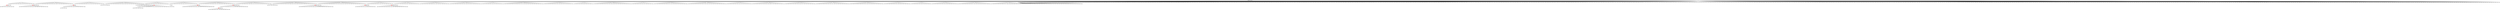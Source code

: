 digraph g {
	"58" -> "59";
	"59" [color=indianred1, style=filled, label="2"];
	"57" -> "58";
	"58" [label="6"];
	"55" -> "56";
	"56" [color=indianred1, style=filled, label="50"];
	"54" -> "55";
	"55" [label="26"];
	"51" -> "52";
	"52" [label="24"];
	"50" -> "51";
	"51" [color=indianred1, style=filled, label="35"];
	"49" -> "50";
	"50" [label="21"];
	"46" -> "47";
	"47" [label="9"];
	"42" -> "43";
	"43" [label="46"];
	"38" -> "39";
	"39" [label="27"];
	"37" -> "38";
	"38" [color=indianred1, style=filled, label="25"];
	"37" -> "40";
	"40" [label="48"];
	"36" -> "37";
	"37" [label="20"];
	"34" -> "35";
	"35" [color=indianred1, style=filled, label="43"];
	"33" -> "34";
	"34" [label="29"];
	"30" -> "31";
	"31" [color=indianred1, style=filled, label="36"];
	"29" -> "30";
	"30" [label="22"];
	"28" -> "29";
	"29" [color=indianred1, style=filled, label="39"];
	"27" -> "28";
	"28" [label="36"];
	"17" -> "18";
	"18" [label="31"];
	"14" -> "15";
	"15" [color=indianred1, style=filled, label="12"];
	"13" -> "14";
	"14" [label="18"];
	"7" -> "8";
	"8" [color=indianred1, style=filled, label="5"];
	"6" -> "7";
	"7" [label="15"];
	"4" -> "5";
	"5" [color=indianred1, style=filled, label="7"];
	"3" -> "4";
	"4" [label="45"];
	"0" -> "1";
	"1" [label="33"];
	"0" -> "2";
	"2" [label="4"];
	"0" -> "3";
	"3" [label="7"];
	"0" -> "6";
	"6" [label="5"];
	"0" -> "9";
	"9" [label="11"];
	"0" -> "10";
	"10" [label="30"];
	"0" -> "11";
	"11" [label="34"];
	"0" -> "12";
	"12" [label="17"];
	"0" -> "13";
	"13" [label="12"];
	"0" -> "16";
	"16" [label="44"];
	"0" -> "17";
	"17" [label="41"];
	"0" -> "19";
	"19" [label="3"];
	"0" -> "20";
	"20" [label="38"];
	"0" -> "21";
	"21" [label="1"];
	"0" -> "22";
	"22" [label="37"];
	"0" -> "23";
	"23" [label="47"];
	"0" -> "24";
	"24" [label="32"];
	"0" -> "25";
	"25" [label="8"];
	"0" -> "26";
	"26" [label="23"];
	"0" -> "27";
	"27" [label="39"];
	"0" -> "32";
	"32" [label="42"];
	"0" -> "33";
	"33" [label="43"];
	"0" -> "36";
	"36" [label="25"];
	"0" -> "41";
	"41" [label="28"];
	"0" -> "42";
	"42" [label="16"];
	"0" -> "44";
	"44" [label="49"];
	"0" -> "45";
	"45" [label="10"];
	"0" -> "46";
	"46" [label="19"];
	"0" -> "48";
	"48" [label="40"];
	"0" -> "49";
	"49" [label="35"];
	"0" -> "53";
	"53" [label="14"];
	"0" -> "54";
	"54" [label="50"];
	"0" -> "57";
	"57" [label="2"];
	"0" -> "60";
	"60" [label="13"];
	"0" [label="germline"];
	"41" -> "cell1";
	"cell1" [shape=box];
	"0" -> "cell2";
	"cell2" [shape=box];
	"12" -> "cell3";
	"cell3" [shape=box];
	"0" -> "cell4";
	"cell4" [shape=box];
	"0" -> "cell5";
	"cell5" [shape=box];
	"17" -> "cell6";
	"cell6" [shape=box];
	"0" -> "cell7";
	"cell7" [shape=box];
	"17" -> "cell8";
	"cell8" [shape=box];
	"0" -> "cell9";
	"cell9" [shape=box];
	"20" -> "cell10";
	"cell10" [shape=box];
	"0" -> "cell11";
	"cell11" [shape=box];
	"27" -> "cell12";
	"cell12" [shape=box];
	"21" -> "cell13";
	"cell13" [shape=box];
	"3" -> "cell14";
	"cell14" [shape=box];
	"0" -> "cell15";
	"cell15" [shape=box];
	"41" -> "cell16";
	"cell16" [shape=box];
	"43" -> "cell17";
	"cell17" [shape=box];
	"0" -> "cell18";
	"cell18" [shape=box];
	"11" -> "cell19";
	"cell19" [shape=box];
	"44" -> "cell20";
	"cell20" [shape=box];
	"0" -> "cell21";
	"cell21" [shape=box];
	"0" -> "cell22";
	"cell22" [shape=box];
	"0" -> "cell23";
	"cell23" [shape=box];
	"0" -> "cell24";
	"cell24" [shape=box];
	"0" -> "cell25";
	"cell25" [shape=box];
	"0" -> "cell26";
	"cell26" [shape=box];
	"0" -> "cell27";
	"cell27" [shape=box];
	"0" -> "cell28";
	"cell28" [shape=box];
	"0" -> "cell29";
	"cell29" [shape=box];
	"53" -> "cell30";
	"cell30" [shape=box];
	"0" -> "cell31";
	"cell31" [shape=box];
	"35" -> "cell32";
	"cell32" [shape=box];
	"13" -> "cell33";
	"cell33" [shape=box];
	"0" -> "cell34";
	"cell34" [shape=box];
	"0" -> "cell35";
	"cell35" [shape=box];
	"0" -> "cell36";
	"cell36" [shape=box];
	"33" -> "cell37";
	"cell37" [shape=box];
	"0" -> "cell38";
	"cell38" [shape=box];
	"43" -> "cell39";
	"cell39" [shape=box];
	"0" -> "cell40";
	"cell40" [shape=box];
	"0" -> "cell41";
	"cell41" [shape=box];
	"3" -> "cell42";
	"cell42" [shape=box];
	"0" -> "cell43";
	"cell43" [shape=box];
	"0" -> "cell44";
	"cell44" [shape=box];
	"15" -> "cell45";
	"cell45" [shape=box];
	"17" -> "cell46";
	"cell46" [shape=box];
	"53" -> "cell47";
	"cell47" [shape=box];
	"0" -> "cell48";
	"cell48" [shape=box];
	"23" -> "cell49";
	"cell49" [shape=box];
	"22" -> "cell50";
	"cell50" [shape=box];
	"53" -> "cell51";
	"cell51" [shape=box];
	"0" -> "cell52";
	"cell52" [shape=box];
	"0" -> "cell53";
	"cell53" [shape=box];
	"17" -> "cell54";
	"cell54" [shape=box];
	"11" -> "cell55";
	"cell55" [shape=box];
	"39" -> "cell56";
	"cell56" [shape=box];
	"32" -> "cell57";
	"cell57" [shape=box];
	"0" -> "cell58";
	"cell58" [shape=box];
	"42" -> "cell59";
	"cell59" [shape=box];
	"0" -> "cell60";
	"cell60" [shape=box];
	"0" -> "cell61";
	"cell61" [shape=box];
	"0" -> "cell62";
	"cell62" [shape=box];
	"57" -> "cell63";
	"cell63" [shape=box];
	"40" -> "cell64";
	"cell64" [shape=box];
	"13" -> "cell65";
	"cell65" [shape=box];
	"12" -> "cell66";
	"cell66" [shape=box];
	"51" -> "cell67";
	"cell67" [shape=box];
	"35" -> "cell68";
	"cell68" [shape=box];
	"0" -> "cell69";
	"cell69" [shape=box];
	"46" -> "cell70";
	"cell70" [shape=box];
	"20" -> "cell71";
	"cell71" [shape=box];
	"16" -> "cell72";
	"cell72" [shape=box];
	"44" -> "cell73";
	"cell73" [shape=box];
	"0" -> "cell74";
	"cell74" [shape=box];
	"0" -> "cell75";
	"cell75" [shape=box];
	"16" -> "cell76";
	"cell76" [shape=box];
	"0" -> "cell77";
	"cell77" [shape=box];
	"35" -> "cell78";
	"cell78" [shape=box];
	"51" -> "cell79";
	"cell79" [shape=box];
	"57" -> "cell80";
	"cell80" [shape=box];
	"0" -> "cell81";
	"cell81" [shape=box];
	"0" -> "cell82";
	"cell82" [shape=box];
	"0" -> "cell83";
	"cell83" [shape=box];
	"0" -> "cell84";
	"cell84" [shape=box];
	"0" -> "cell85";
	"cell85" [shape=box];
	"0" -> "cell86";
	"cell86" [shape=box];
	"29" -> "cell87";
	"cell87" [shape=box];
	"36" -> "cell88";
	"cell88" [shape=box];
	"0" -> "cell89";
	"cell89" [shape=box];
	"0" -> "cell90";
	"cell90" [shape=box];
	"0" -> "cell91";
	"cell91" [shape=box];
	"0" -> "cell92";
	"cell92" [shape=box];
	"0" -> "cell93";
	"cell93" [shape=box];
	"52" -> "cell94";
	"cell94" [shape=box];
	"0" -> "cell95";
	"cell95" [shape=box];
	"0" -> "cell96";
	"cell96" [shape=box];
	"44" -> "cell97";
	"cell97" [shape=box];
	"46" -> "cell98";
	"cell98" [shape=box];
	"45" -> "cell99";
	"cell99" [shape=box];
	"0" -> "cell100";
	"cell100" [shape=box];
	"9" -> "cell101";
	"cell101" [shape=box];
	"0" -> "cell102";
	"cell102" [shape=box];
	"25" -> "cell103";
	"cell103" [shape=box];
	"0" -> "cell104";
	"cell104" [shape=box];
	"0" -> "cell105";
	"cell105" [shape=box];
	"0" -> "cell106";
	"cell106" [shape=box];
	"57" -> "cell107";
	"cell107" [shape=box];
	"53" -> "cell108";
	"cell108" [shape=box];
	"33" -> "cell109";
	"cell109" [shape=box];
	"0" -> "cell110";
	"cell110" [shape=box];
	"0" -> "cell111";
	"cell111" [shape=box];
	"36" -> "cell112";
	"cell112" [shape=box];
	"46" -> "cell113";
	"cell113" [shape=box];
	"0" -> "cell114";
	"cell114" [shape=box];
	"9" -> "cell115";
	"cell115" [shape=box];
	"0" -> "cell116";
	"cell116" [shape=box];
	"29" -> "cell117";
	"cell117" [shape=box];
	"29" -> "cell118";
	"cell118" [shape=box];
	"51" -> "cell119";
	"cell119" [shape=box];
	"46" -> "cell120";
	"cell120" [shape=box];
	"45" -> "cell121";
	"cell121" [shape=box];
	"0" -> "cell122";
	"cell122" [shape=box];
	"0" -> "cell123";
	"cell123" [shape=box];
	"23" -> "cell124";
	"cell124" [shape=box];
	"56" -> "cell125";
	"cell125" [shape=box];
	"0" -> "cell126";
	"cell126" [shape=box];
	"0" -> "cell127";
	"cell127" [shape=box];
	"23" -> "cell128";
	"cell128" [shape=box];
	"0" -> "cell129";
	"cell129" [shape=box];
	"0" -> "cell130";
	"cell130" [shape=box];
	"20" -> "cell131";
	"cell131" [shape=box];
	"17" -> "cell132";
	"cell132" [shape=box];
	"0" -> "cell133";
	"cell133" [shape=box];
	"38" -> "cell134";
	"cell134" [shape=box];
	"46" -> "cell135";
	"cell135" [shape=box];
	"0" -> "cell136";
	"cell136" [shape=box];
	"0" -> "cell137";
	"cell137" [shape=box];
	"44" -> "cell138";
	"cell138" [shape=box];
	"31" -> "cell139";
	"cell139" [shape=box];
	"32" -> "cell140";
	"cell140" [shape=box];
	"0" -> "cell141";
	"cell141" [shape=box];
	"22" -> "cell142";
	"cell142" [shape=box];
	"0" -> "cell143";
	"cell143" [shape=box];
	"48" -> "cell144";
	"cell144" [shape=box];
	"54" -> "cell145";
	"cell145" [shape=box];
	"0" -> "cell146";
	"cell146" [shape=box];
	"0" -> "cell147";
	"cell147" [shape=box];
	"0" -> "cell148";
	"cell148" [shape=box];
	"0" -> "cell149";
	"cell149" [shape=box];
	"0" -> "cell150";
	"cell150" [shape=box];
	"33" -> "cell151";
	"cell151" [shape=box];
	"0" -> "cell152";
	"cell152" [shape=box];
	"0" -> "cell153";
	"cell153" [shape=box];
	"0" -> "cell154";
	"cell154" [shape=box];
	"36" -> "cell155";
	"cell155" [shape=box];
	"0" -> "cell156";
	"cell156" [shape=box];
	"31" -> "cell157";
	"cell157" [shape=box];
	"0" -> "cell158";
	"cell158" [shape=box];
	"0" -> "cell159";
	"cell159" [shape=box];
	"0" -> "cell160";
	"cell160" [shape=box];
	"0" -> "cell161";
	"cell161" [shape=box];
	"56" -> "cell162";
	"cell162" [shape=box];
	"17" -> "cell163";
	"cell163" [shape=box];
	"21" -> "cell164";
	"cell164" [shape=box];
	"26" -> "cell165";
	"cell165" [shape=box];
	"45" -> "cell166";
	"cell166" [shape=box];
	"0" -> "cell167";
	"cell167" [shape=box];
	"0" -> "cell168";
	"cell168" [shape=box];
	"0" -> "cell169";
	"cell169" [shape=box];
	"0" -> "cell170";
	"cell170" [shape=box];
	"38" -> "cell171";
	"cell171" [shape=box];
	"9" -> "cell172";
	"cell172" [shape=box];
	"0" -> "cell173";
	"cell173" [shape=box];
	"11" -> "cell174";
	"cell174" [shape=box];
	"53" -> "cell175";
	"cell175" [shape=box];
	"35" -> "cell176";
	"cell176" [shape=box];
	"3" -> "cell177";
	"cell177" [shape=box];
	"17" -> "cell178";
	"cell178" [shape=box];
	"0" -> "cell179";
	"cell179" [shape=box];
	"0" -> "cell180";
	"cell180" [shape=box];
	"0" -> "cell181";
	"cell181" [shape=box];
	"3" -> "cell182";
	"cell182" [shape=box];
	"6" -> "cell183";
	"cell183" [shape=box];
	"13" -> "cell184";
	"cell184" [shape=box];
	"48" -> "cell185";
	"cell185" [shape=box];
	"25" -> "cell186";
	"cell186" [shape=box];
	"24" -> "cell187";
	"cell187" [shape=box];
	"24" -> "cell188";
	"cell188" [shape=box];
	"46" -> "cell189";
	"cell189" [shape=box];
	"0" -> "cell190";
	"cell190" [shape=box];
	"0" -> "cell191";
	"cell191" [shape=box];
	"0" -> "cell192";
	"cell192" [shape=box];
	"17" -> "cell193";
	"cell193" [shape=box];
	"10" -> "cell194";
	"cell194" [shape=box];
	"49" -> "cell195";
	"cell195" [shape=box];
	"0" -> "cell196";
	"cell196" [shape=box];
	"32" -> "cell197";
	"cell197" [shape=box];
	"10" -> "cell198";
	"cell198" [shape=box];
	"0" -> "cell199";
	"cell199" [shape=box];
	"13" -> "cell200";
	"cell200" [shape=box];
	"0" -> "cell201";
	"cell201" [shape=box];
	"19" -> "cell202";
	"cell202" [shape=box];
	"0" -> "cell203";
	"cell203" [shape=box];
	"0" -> "cell204";
	"cell204" [shape=box];
	"54" -> "cell205";
	"cell205" [shape=box];
	"10" -> "cell206";
	"cell206" [shape=box];
	"0" -> "cell207";
	"cell207" [shape=box];
	"0" -> "cell208";
	"cell208" [shape=box];
	"41" -> "cell209";
	"cell209" [shape=box];
	"0" -> "cell210";
	"cell210" [shape=box];
	"0" -> "cell211";
	"cell211" [shape=box];
	"0" -> "cell212";
	"cell212" [shape=box];
	"0" -> "cell213";
	"cell213" [shape=box];
	"0" -> "cell214";
	"cell214" [shape=box];
	"44" -> "cell215";
	"cell215" [shape=box];
	"6" -> "cell216";
	"cell216" [shape=box];
	"0" -> "cell217";
	"cell217" [shape=box];
	"49" -> "cell218";
	"cell218" [shape=box];
	"0" -> "cell219";
	"cell219" [shape=box];
	"0" -> "cell220";
	"cell220" [shape=box];
	"23" -> "cell221";
	"cell221" [shape=box];
	"0" -> "cell222";
	"cell222" [shape=box];
	"41" -> "cell223";
	"cell223" [shape=box];
	"0" -> "cell224";
	"cell224" [shape=box];
	"0" -> "cell225";
	"cell225" [shape=box];
	"13" -> "cell226";
	"cell226" [shape=box];
	"0" -> "cell227";
	"cell227" [shape=box];
	"0" -> "cell228";
	"cell228" [shape=box];
	"0" -> "cell229";
	"cell229" [shape=box];
	"3" -> "cell230";
	"cell230" [shape=box];
	"9" -> "cell231";
	"cell231" [shape=box];
	"59" -> "cell232";
	"cell232" [shape=box];
	"0" -> "cell233";
	"cell233" [shape=box];
	"0" -> "cell234";
	"cell234" [shape=box];
	"0" -> "cell235";
	"cell235" [shape=box];
	"27" -> "cell236";
	"cell236" [shape=box];
	"0" -> "cell237";
	"cell237" [shape=box];
	"33" -> "cell238";
	"cell238" [shape=box];
	"20" -> "cell239";
	"cell239" [shape=box];
	"38" -> "cell240";
	"cell240" [shape=box];
	"17" -> "cell241";
	"cell241" [shape=box];
	"0" -> "cell242";
	"cell242" [shape=box];
	"0" -> "cell243";
	"cell243" [shape=box];
	"0" -> "cell244";
	"cell244" [shape=box];
	"23" -> "cell245";
	"cell245" [shape=box];
	"0" -> "cell246";
	"cell246" [shape=box];
	"0" -> "cell247";
	"cell247" [shape=box];
	"55" -> "cell248";
	"cell248" [shape=box];
	"1" -> "cell249";
	"cell249" [shape=box];
	"35" -> "cell250";
	"cell250" [shape=box];
	"0" -> "cell251";
	"cell251" [shape=box];
	"0" -> "cell252";
	"cell252" [shape=box];
	"10" -> "cell253";
	"cell253" [shape=box];
	"0" -> "cell254";
	"cell254" [shape=box];
	"0" -> "cell255";
	"cell255" [shape=box];
	"0" -> "cell256";
	"cell256" [shape=box];
	"0" -> "cell257";
	"cell257" [shape=box];
	"20" -> "cell258";
	"cell258" [shape=box];
	"0" -> "cell259";
	"cell259" [shape=box];
	"0" -> "cell260";
	"cell260" [shape=box];
	"0" -> "cell261";
	"cell261" [shape=box];
	"19" -> "cell262";
	"cell262" [shape=box];
	"18" -> "cell263";
	"cell263" [shape=box];
	"0" -> "cell264";
	"cell264" [shape=box];
	"0" -> "cell265";
	"cell265" [shape=box];
	"21" -> "cell266";
	"cell266" [shape=box];
	"51" -> "cell267";
	"cell267" [shape=box];
	"32" -> "cell268";
	"cell268" [shape=box];
	"6" -> "cell269";
	"cell269" [shape=box];
	"0" -> "cell270";
	"cell270" [shape=box];
	"54" -> "cell271";
	"cell271" [shape=box];
	"57" -> "cell272";
	"cell272" [shape=box];
	"17" -> "cell273";
	"cell273" [shape=box];
	"0" -> "cell274";
	"cell274" [shape=box];
	"0" -> "cell275";
	"cell275" [shape=box];
	"12" -> "cell276";
	"cell276" [shape=box];
	"18" -> "cell277";
	"cell277" [shape=box];
	"0" -> "cell278";
	"cell278" [shape=box];
	"56" -> "cell279";
	"cell279" [shape=box];
	"0" -> "cell280";
	"cell280" [shape=box];
	"2" -> "cell281";
	"cell281" [shape=box];
	"54" -> "cell282";
	"cell282" [shape=box];
	"54" -> "cell283";
	"cell283" [shape=box];
	"0" -> "cell284";
	"cell284" [shape=box];
	"0" -> "cell285";
	"cell285" [shape=box];
	"0" -> "cell286";
	"cell286" [shape=box];
	"12" -> "cell287";
	"cell287" [shape=box];
	"0" -> "cell288";
	"cell288" [shape=box];
	"0" -> "cell289";
	"cell289" [shape=box];
	"0" -> "cell290";
	"cell290" [shape=box];
	"0" -> "cell291";
	"cell291" [shape=box];
	"2" -> "cell292";
	"cell292" [shape=box];
	"52" -> "cell293";
	"cell293" [shape=box];
	"26" -> "cell294";
	"cell294" [shape=box];
	"0" -> "cell295";
	"cell295" [shape=box];
	"10" -> "cell296";
	"cell296" [shape=box];
	"49" -> "cell297";
	"cell297" [shape=box];
	"0" -> "cell298";
	"cell298" [shape=box];
	"32" -> "cell299";
	"cell299" [shape=box];
	"26" -> "cell300";
	"cell300" [shape=box];
	"0" -> "cell301";
	"cell301" [shape=box];
	"0" -> "cell302";
	"cell302" [shape=box];
	"0" -> "cell303";
	"cell303" [shape=box];
	"49" -> "cell304";
	"cell304" [shape=box];
	"22" -> "cell305";
	"cell305" [shape=box];
	"12" -> "cell306";
	"cell306" [shape=box];
	"0" -> "cell307";
	"cell307" [shape=box];
	"0" -> "cell308";
	"cell308" [shape=box];
	"0" -> "cell309";
	"cell309" [shape=box];
	"0" -> "cell310";
	"cell310" [shape=box];
	"23" -> "cell311";
	"cell311" [shape=box];
	"0" -> "cell312";
	"cell312" [shape=box];
	"18" -> "cell313";
	"cell313" [shape=box];
	"2" -> "cell314";
	"cell314" [shape=box];
	"0" -> "cell315";
	"cell315" [shape=box];
	"39" -> "cell316";
	"cell316" [shape=box];
	"26" -> "cell317";
	"cell317" [shape=box];
	"16" -> "cell318";
	"cell318" [shape=box];
	"0" -> "cell319";
	"cell319" [shape=box];
	"54" -> "cell320";
	"cell320" [shape=box];
	"23" -> "cell321";
	"cell321" [shape=box];
	"42" -> "cell322";
	"cell322" [shape=box];
	"0" -> "cell323";
	"cell323" [shape=box];
	"0" -> "cell324";
	"cell324" [shape=box];
	"56" -> "cell325";
	"cell325" [shape=box];
	"0" -> "cell326";
	"cell326" [shape=box];
	"0" -> "cell327";
	"cell327" [shape=box];
	"0" -> "cell328";
	"cell328" [shape=box];
	"1" -> "cell329";
	"cell329" [shape=box];
	"0" -> "cell330";
	"cell330" [shape=box];
	"0" -> "cell331";
	"cell331" [shape=box];
	"11" -> "cell332";
	"cell332" [shape=box];
	"29" -> "cell333";
	"cell333" [shape=box];
	"60" -> "cell334";
	"cell334" [shape=box];
	"0" -> "cell335";
	"cell335" [shape=box];
	"46" -> "cell336";
	"cell336" [shape=box];
	"52" -> "cell337";
	"cell337" [shape=box];
	"0" -> "cell338";
	"cell338" [shape=box];
	"33" -> "cell339";
	"cell339" [shape=box];
	"0" -> "cell340";
	"cell340" [shape=box];
	"0" -> "cell341";
	"cell341" [shape=box];
	"56" -> "cell342";
	"cell342" [shape=box];
	"0" -> "cell343";
	"cell343" [shape=box];
	"0" -> "cell344";
	"cell344" [shape=box];
	"0" -> "cell345";
	"cell345" [shape=box];
	"2" -> "cell346";
	"cell346" [shape=box];
	"22" -> "cell347";
	"cell347" [shape=box];
	"0" -> "cell348";
	"cell348" [shape=box];
	"11" -> "cell349";
	"cell349" [shape=box];
	"3" -> "cell350";
	"cell350" [shape=box];
	"0" -> "cell351";
	"cell351" [shape=box];
	"0" -> "cell352";
	"cell352" [shape=box];
	"54" -> "cell353";
	"cell353" [shape=box];
	"0" -> "cell354";
	"cell354" [shape=box];
	"31" -> "cell355";
	"cell355" [shape=box];
	"53" -> "cell356";
	"cell356" [shape=box];
	"48" -> "cell357";
	"cell357" [shape=box];
	"59" -> "cell358";
	"cell358" [shape=box];
	"0" -> "cell359";
	"cell359" [shape=box];
	"3" -> "cell360";
	"cell360" [shape=box];
	"49" -> "cell361";
	"cell361" [shape=box];
	"0" -> "cell362";
	"cell362" [shape=box];
	"10" -> "cell363";
	"cell363" [shape=box];
	"45" -> "cell364";
	"cell364" [shape=box];
	"0" -> "cell365";
	"cell365" [shape=box];
	"17" -> "cell366";
	"cell366" [shape=box];
	"22" -> "cell367";
	"cell367" [shape=box];
	"32" -> "cell368";
	"cell368" [shape=box];
	"26" -> "cell369";
	"cell369" [shape=box];
	"0" -> "cell370";
	"cell370" [shape=box];
	"36" -> "cell371";
	"cell371" [shape=box];
	"0" -> "cell372";
	"cell372" [shape=box];
	"26" -> "cell373";
	"cell373" [shape=box];
	"33" -> "cell374";
	"cell374" [shape=box];
	"0" -> "cell375";
	"cell375" [shape=box];
	"0" -> "cell376";
	"cell376" [shape=box];
	"0" -> "cell377";
	"cell377" [shape=box];
	"0" -> "cell378";
	"cell378" [shape=box];
	"0" -> "cell379";
	"cell379" [shape=box];
	"0" -> "cell380";
	"cell380" [shape=box];
	"57" -> "cell381";
	"cell381" [shape=box];
	"0" -> "cell382";
	"cell382" [shape=box];
	"57" -> "cell383";
	"cell383" [shape=box];
	"24" -> "cell384";
	"cell384" [shape=box];
	"0" -> "cell385";
	"cell385" [shape=box];
	"0" -> "cell386";
	"cell386" [shape=box];
	"0" -> "cell387";
	"cell387" [shape=box];
	"0" -> "cell388";
	"cell388" [shape=box];
	"0" -> "cell389";
	"cell389" [shape=box];
	"45" -> "cell390";
	"cell390" [shape=box];
	"42" -> "cell391";
	"cell391" [shape=box];
	"30" -> "cell392";
	"cell392" [shape=box];
	"0" -> "cell393";
	"cell393" [shape=box];
	"0" -> "cell394";
	"cell394" [shape=box];
	"0" -> "cell395";
	"cell395" [shape=box];
	"0" -> "cell396";
	"cell396" [shape=box];
	"0" -> "cell397";
	"cell397" [shape=box];
	"0" -> "cell398";
	"cell398" [shape=box];
	"0" -> "cell399";
	"cell399" [shape=box];
	"0" -> "cell400";
	"cell400" [shape=box];
	"0" -> "cell401";
	"cell401" [shape=box];
	"0" -> "cell402";
	"cell402" [shape=box];
	"6" -> "cell403";
	"cell403" [shape=box];
	"13" -> "cell404";
	"cell404" [shape=box];
	"0" -> "cell405";
	"cell405" [shape=box];
	"0" -> "cell406";
	"cell406" [shape=box];
	"33" -> "cell407";
	"cell407" [shape=box];
	"0" -> "cell408";
	"cell408" [shape=box];
	"31" -> "cell409";
	"cell409" [shape=box];
	"0" -> "cell410";
	"cell410" [shape=box];
	"0" -> "cell411";
	"cell411" [shape=box];
	"10" -> "cell412";
	"cell412" [shape=box];
	"48" -> "cell413";
	"cell413" [shape=box];
	"0" -> "cell414";
	"cell414" [shape=box];
	"38" -> "cell415";
	"cell415" [shape=box];
	"0" -> "cell416";
	"cell416" [shape=box];
	"0" -> "cell417";
	"cell417" [shape=box];
	"0" -> "cell418";
	"cell418" [shape=box];
	"0" -> "cell419";
	"cell419" [shape=box];
	"1" -> "cell420";
	"cell420" [shape=box];
	"0" -> "cell421";
	"cell421" [shape=box];
	"44" -> "cell422";
	"cell422" [shape=box];
	"23" -> "cell423";
	"cell423" [shape=box];
	"0" -> "cell424";
	"cell424" [shape=box];
	"15" -> "cell425";
	"cell425" [shape=box];
	"18" -> "cell426";
	"cell426" [shape=box];
	"21" -> "cell427";
	"cell427" [shape=box];
	"5" -> "cell428";
	"cell428" [shape=box];
	"0" -> "cell429";
	"cell429" [shape=box];
	"6" -> "cell430";
	"cell430" [shape=box];
	"0" -> "cell431";
	"cell431" [shape=box];
	"54" -> "cell432";
	"cell432" [shape=box];
	"53" -> "cell433";
	"cell433" [shape=box];
	"0" -> "cell434";
	"cell434" [shape=box];
	"0" -> "cell435";
	"cell435" [shape=box];
	"32" -> "cell436";
	"cell436" [shape=box];
	"27" -> "cell437";
	"cell437" [shape=box];
	"53" -> "cell438";
	"cell438" [shape=box];
	"20" -> "cell439";
	"cell439" [shape=box];
	"0" -> "cell440";
	"cell440" [shape=box];
	"36" -> "cell441";
	"cell441" [shape=box];
	"0" -> "cell442";
	"cell442" [shape=box];
	"1" -> "cell443";
	"cell443" [shape=box];
	"0" -> "cell444";
	"cell444" [shape=box];
	"0" -> "cell445";
	"cell445" [shape=box];
	"24" -> "cell446";
	"cell446" [shape=box];
	"0" -> "cell447";
	"cell447" [shape=box];
	"40" -> "cell448";
	"cell448" [shape=box];
	"5" -> "cell449";
	"cell449" [shape=box];
	"53" -> "cell450";
	"cell450" [shape=box];
	"21" -> "cell451";
	"cell451" [shape=box];
	"46" -> "cell452";
	"cell452" [shape=box];
	"0" -> "cell453";
	"cell453" [shape=box];
	"0" -> "cell454";
	"cell454" [shape=box];
	"9" -> "cell455";
	"cell455" [shape=box];
	"0" -> "cell456";
	"cell456" [shape=box];
	"0" -> "cell457";
	"cell457" [shape=box];
	"0" -> "cell458";
	"cell458" [shape=box];
	"0" -> "cell459";
	"cell459" [shape=box];
	"45" -> "cell460";
	"cell460" [shape=box];
	"0" -> "cell461";
	"cell461" [shape=box];
	"4" -> "cell462";
	"cell462" [shape=box];
	"0" -> "cell463";
	"cell463" [shape=box];
	"32" -> "cell464";
	"cell464" [shape=box];
	"0" -> "cell465";
	"cell465" [shape=box];
	"0" -> "cell466";
	"cell466" [shape=box];
	"21" -> "cell467";
	"cell467" [shape=box];
	"0" -> "cell468";
	"cell468" [shape=box];
	"0" -> "cell469";
	"cell469" [shape=box];
	"0" -> "cell470";
	"cell470" [shape=box];
	"56" -> "cell471";
	"cell471" [shape=box];
	"24" -> "cell472";
	"cell472" [shape=box];
	"0" -> "cell473";
	"cell473" [shape=box];
	"16" -> "cell474";
	"cell474" [shape=box];
	"0" -> "cell475";
	"cell475" [shape=box];
	"23" -> "cell476";
	"cell476" [shape=box];
	"14" -> "cell477";
	"cell477" [shape=box];
	"0" -> "cell478";
	"cell478" [shape=box];
	"21" -> "cell479";
	"cell479" [shape=box];
	"0" -> "cell480";
	"cell480" [shape=box];
	"0" -> "cell481";
	"cell481" [shape=box];
	"53" -> "cell482";
	"cell482" [shape=box];
	"0" -> "cell483";
	"cell483" [shape=box];
	"0" -> "cell484";
	"cell484" [shape=box];
	"6" -> "cell485";
	"cell485" [shape=box];
	"16" -> "cell486";
	"cell486" [shape=box];
	"21" -> "cell487";
	"cell487" [shape=box];
	"0" -> "cell488";
	"cell488" [shape=box];
	"0" -> "cell489";
	"cell489" [shape=box];
	"0" -> "cell490";
	"cell490" [shape=box];
	"33" -> "cell491";
	"cell491" [shape=box];
	"0" -> "cell492";
	"cell492" [shape=box];
	"0" -> "cell493";
	"cell493" [shape=box];
	"0" -> "cell494";
	"cell494" [shape=box];
	"0" -> "cell495";
	"cell495" [shape=box];
	"0" -> "cell496";
	"cell496" [shape=box];
	"1" -> "cell497";
	"cell497" [shape=box];
	"5" -> "cell498";
	"cell498" [shape=box];
	"38" -> "cell499";
	"cell499" [shape=box];
	"0" -> "cell500";
	"cell500" [shape=box];
	"33" -> "cell501";
	"cell501" [shape=box];
	"0" -> "cell502";
	"cell502" [shape=box];
	"11" -> "cell503";
	"cell503" [shape=box];
	"0" -> "cell504";
	"cell504" [shape=box];
	"0" -> "cell505";
	"cell505" [shape=box];
	"0" -> "cell506";
	"cell506" [shape=box];
	"3" -> "cell507";
	"cell507" [shape=box];
	"0" -> "cell508";
	"cell508" [shape=box];
	"0" -> "cell509";
	"cell509" [shape=box];
	"36" -> "cell510";
	"cell510" [shape=box];
	"24" -> "cell511";
	"cell511" [shape=box];
	"0" -> "cell512";
	"cell512" [shape=box];
	"0" -> "cell513";
	"cell513" [shape=box];
	"0" -> "cell514";
	"cell514" [shape=box];
	"44" -> "cell515";
	"cell515" [shape=box];
	"9" -> "cell516";
	"cell516" [shape=box];
	"0" -> "cell517";
	"cell517" [shape=box];
	"0" -> "cell518";
	"cell518" [shape=box];
	"42" -> "cell519";
	"cell519" [shape=box];
	"39" -> "cell520";
	"cell520" [shape=box];
	"21" -> "cell521";
	"cell521" [shape=box];
	"27" -> "cell522";
	"cell522" [shape=box];
	"0" -> "cell523";
	"cell523" [shape=box];
	"46" -> "cell524";
	"cell524" [shape=box];
	"0" -> "cell525";
	"cell525" [shape=box];
	"3" -> "cell526";
	"cell526" [shape=box];
	"8" -> "cell527";
	"cell527" [shape=box];
	"0" -> "cell528";
	"cell528" [shape=box];
	"0" -> "cell529";
	"cell529" [shape=box];
	"45" -> "cell530";
	"cell530" [shape=box];
	"35" -> "cell531";
	"cell531" [shape=box];
	"2" -> "cell532";
	"cell532" [shape=box];
	"0" -> "cell533";
	"cell533" [shape=box];
	"0" -> "cell534";
	"cell534" [shape=box];
	"60" -> "cell535";
	"cell535" [shape=box];
	"10" -> "cell536";
	"cell536" [shape=box];
	"43" -> "cell537";
	"cell537" [shape=box];
	"0" -> "cell538";
	"cell538" [shape=box];
	"0" -> "cell539";
	"cell539" [shape=box];
	"2" -> "cell540";
	"cell540" [shape=box];
	"40" -> "cell541";
	"cell541" [shape=box];
	"49" -> "cell542";
	"cell542" [shape=box];
	"0" -> "cell543";
	"cell543" [shape=box];
	"0" -> "cell544";
	"cell544" [shape=box];
	"0" -> "cell545";
	"cell545" [shape=box];
	"0" -> "cell546";
	"cell546" [shape=box];
	"31" -> "cell547";
	"cell547" [shape=box];
	"16" -> "cell548";
	"cell548" [shape=box];
	"0" -> "cell549";
	"cell549" [shape=box];
	"0" -> "cell550";
	"cell550" [shape=box];
	"56" -> "cell551";
	"cell551" [shape=box];
	"31" -> "cell552";
	"cell552" [shape=box];
	"0" -> "cell553";
	"cell553" [shape=box];
	"5" -> "cell554";
	"cell554" [shape=box];
	"38" -> "cell555";
	"cell555" [shape=box];
	"0" -> "cell556";
	"cell556" [shape=box];
	"33" -> "cell557";
	"cell557" [shape=box];
	"0" -> "cell558";
	"cell558" [shape=box];
	"0" -> "cell559";
	"cell559" [shape=box];
	"8" -> "cell560";
	"cell560" [shape=box];
	"0" -> "cell561";
	"cell561" [shape=box];
	"0" -> "cell562";
	"cell562" [shape=box];
	"26" -> "cell563";
	"cell563" [shape=box];
	"0" -> "cell564";
	"cell564" [shape=box];
	"3" -> "cell565";
	"cell565" [shape=box];
	"0" -> "cell566";
	"cell566" [shape=box];
	"49" -> "cell567";
	"cell567" [shape=box];
	"0" -> "cell568";
	"cell568" [shape=box];
	"0" -> "cell569";
	"cell569" [shape=box];
	"0" -> "cell570";
	"cell570" [shape=box];
	"0" -> "cell571";
	"cell571" [shape=box];
	"35" -> "cell572";
	"cell572" [shape=box];
	"48" -> "cell573";
	"cell573" [shape=box];
	"0" -> "cell574";
	"cell574" [shape=box];
	"0" -> "cell575";
	"cell575" [shape=box];
	"0" -> "cell576";
	"cell576" [shape=box];
	"0" -> "cell577";
	"cell577" [shape=box];
	"0" -> "cell578";
	"cell578" [shape=box];
	"0" -> "cell579";
	"cell579" [shape=box];
	"23" -> "cell580";
	"cell580" [shape=box];
	"20" -> "cell581";
	"cell581" [shape=box];
	"0" -> "cell582";
	"cell582" [shape=box];
	"0" -> "cell583";
	"cell583" [shape=box];
	"0" -> "cell584";
	"cell584" [shape=box];
	"10" -> "cell585";
	"cell585" [shape=box];
	"0" -> "cell586";
	"cell586" [shape=box];
	"0" -> "cell587";
	"cell587" [shape=box];
	"0" -> "cell588";
	"cell588" [shape=box];
	"25" -> "cell589";
	"cell589" [shape=box];
	"46" -> "cell590";
	"cell590" [shape=box];
	"0" -> "cell591";
	"cell591" [shape=box];
	"17" -> "cell592";
	"cell592" [shape=box];
	"0" -> "cell593";
	"cell593" [shape=box];
	"19" -> "cell594";
	"cell594" [shape=box];
	"15" -> "cell595";
	"cell595" [shape=box];
	"0" -> "cell596";
	"cell596" [shape=box];
	"26" -> "cell597";
	"cell597" [shape=box];
	"23" -> "cell598";
	"cell598" [shape=box];
	"0" -> "cell599";
	"cell599" [shape=box];
	"0" -> "cell600";
	"cell600" [shape=box];
	"51" -> "cell601";
	"cell601" [shape=box];
	"38" -> "cell602";
	"cell602" [shape=box];
	"54" -> "cell603";
	"cell603" [shape=box];
	"30" -> "cell604";
	"cell604" [shape=box];
	"0" -> "cell605";
	"cell605" [shape=box];
	"0" -> "cell606";
	"cell606" [shape=box];
	"0" -> "cell607";
	"cell607" [shape=box];
	"54" -> "cell608";
	"cell608" [shape=box];
	"0" -> "cell609";
	"cell609" [shape=box];
	"48" -> "cell610";
	"cell610" [shape=box];
	"0" -> "cell611";
	"cell611" [shape=box];
	"41" -> "cell612";
	"cell612" [shape=box];
	"53" -> "cell613";
	"cell613" [shape=box];
	"0" -> "cell614";
	"cell614" [shape=box];
	"5" -> "cell615";
	"cell615" [shape=box];
	"0" -> "cell616";
	"cell616" [shape=box];
	"0" -> "cell617";
	"cell617" [shape=box];
	"0" -> "cell618";
	"cell618" [shape=box];
	"42" -> "cell619";
	"cell619" [shape=box];
	"0" -> "cell620";
	"cell620" [shape=box];
	"0" -> "cell621";
	"cell621" [shape=box];
	"54" -> "cell622";
	"cell622" [shape=box];
	"0" -> "cell623";
	"cell623" [shape=box];
	"0" -> "cell624";
	"cell624" [shape=box];
	"0" -> "cell625";
	"cell625" [shape=box];
	"0" -> "cell626";
	"cell626" [shape=box];
	"53" -> "cell627";
	"cell627" [shape=box];
	"58" -> "cell628";
	"cell628" [shape=box];
	"54" -> "cell629";
	"cell629" [shape=box];
	"27" -> "cell630";
	"cell630" [shape=box];
	"0" -> "cell631";
	"cell631" [shape=box];
	"19" -> "cell632";
	"cell632" [shape=box];
	"13" -> "cell633";
	"cell633" [shape=box];
	"0" -> "cell634";
	"cell634" [shape=box];
	"60" -> "cell635";
	"cell635" [shape=box];
	"0" -> "cell636";
	"cell636" [shape=box];
	"10" -> "cell637";
	"cell637" [shape=box];
	"0" -> "cell638";
	"cell638" [shape=box];
	"0" -> "cell639";
	"cell639" [shape=box];
	"13" -> "cell640";
	"cell640" [shape=box];
	"0" -> "cell641";
	"cell641" [shape=box];
	"0" -> "cell642";
	"cell642" [shape=box];
	"2" -> "cell643";
	"cell643" [shape=box];
	"36" -> "cell644";
	"cell644" [shape=box];
	"51" -> "cell645";
	"cell645" [shape=box];
	"20" -> "cell646";
	"cell646" [shape=box];
	"49" -> "cell647";
	"cell647" [shape=box];
	"46" -> "cell648";
	"cell648" [shape=box];
	"0" -> "cell649";
	"cell649" [shape=box];
	"13" -> "cell650";
	"cell650" [shape=box];
	"0" -> "cell651";
	"cell651" [shape=box];
	"0" -> "cell652";
	"cell652" [shape=box];
	"43" -> "cell653";
	"cell653" [shape=box];
	"0" -> "cell654";
	"cell654" [shape=box];
	"1" -> "cell655";
	"cell655" [shape=box];
	"0" -> "cell656";
	"cell656" [shape=box];
	"0" -> "cell657";
	"cell657" [shape=box];
	"0" -> "cell658";
	"cell658" [shape=box];
	"0" -> "cell659";
	"cell659" [shape=box];
	"57" -> "cell660";
	"cell660" [shape=box];
	"24" -> "cell661";
	"cell661" [shape=box];
	"0" -> "cell662";
	"cell662" [shape=box];
	"0" -> "cell663";
	"cell663" [shape=box];
	"17" -> "cell664";
	"cell664" [shape=box];
	"0" -> "cell665";
	"cell665" [shape=box];
	"7" -> "cell666";
	"cell666" [shape=box];
	"0" -> "cell667";
	"cell667" [shape=box];
	"0" -> "cell668";
	"cell668" [shape=box];
	"48" -> "cell669";
	"cell669" [shape=box];
	"0" -> "cell670";
	"cell670" [shape=box];
	"25" -> "cell671";
	"cell671" [shape=box];
	"0" -> "cell672";
	"cell672" [shape=box];
	"0" -> "cell673";
	"cell673" [shape=box];
	"13" -> "cell674";
	"cell674" [shape=box];
	"25" -> "cell675";
	"cell675" [shape=box];
	"0" -> "cell676";
	"cell676" [shape=box];
	"0" -> "cell677";
	"cell677" [shape=box];
	"20" -> "cell678";
	"cell678" [shape=box];
	"26" -> "cell679";
	"cell679" [shape=box];
	"45" -> "cell680";
	"cell680" [shape=box];
	"29" -> "cell681";
	"cell681" [shape=box];
	"15" -> "cell682";
	"cell682" [shape=box];
	"0" -> "cell683";
	"cell683" [shape=box];
	"17" -> "cell684";
	"cell684" [shape=box];
	"0" -> "cell685";
	"cell685" [shape=box];
	"32" -> "cell686";
	"cell686" [shape=box];
	"0" -> "cell687";
	"cell687" [shape=box];
	"56" -> "cell688";
	"cell688" [shape=box];
	"0" -> "cell689";
	"cell689" [shape=box];
	"0" -> "cell690";
	"cell690" [shape=box];
	"0" -> "cell691";
	"cell691" [shape=box];
	"32" -> "cell692";
	"cell692" [shape=box];
	"0" -> "cell693";
	"cell693" [shape=box];
	"0" -> "cell694";
	"cell694" [shape=box];
	"0" -> "cell695";
	"cell695" [shape=box];
	"0" -> "cell696";
	"cell696" [shape=box];
	"0" -> "cell697";
	"cell697" [shape=box];
	"17" -> "cell698";
	"cell698" [shape=box];
	"0" -> "cell699";
	"cell699" [shape=box];
	"26" -> "cell700";
	"cell700" [shape=box];
	"0" -> "cell701";
	"cell701" [shape=box];
	"59" -> "cell702";
	"cell702" [shape=box];
	"53" -> "cell703";
	"cell703" [shape=box];
	"0" -> "cell704";
	"cell704" [shape=box];
	"0" -> "cell705";
	"cell705" [shape=box];
	"0" -> "cell706";
	"cell706" [shape=box];
	"15" -> "cell707";
	"cell707" [shape=box];
	"48" -> "cell708";
	"cell708" [shape=box];
	"49" -> "cell709";
	"cell709" [shape=box];
	"0" -> "cell710";
	"cell710" [shape=box];
	"23" -> "cell711";
	"cell711" [shape=box];
	"0" -> "cell712";
	"cell712" [shape=box];
	"21" -> "cell713";
	"cell713" [shape=box];
	"0" -> "cell714";
	"cell714" [shape=box];
	"0" -> "cell715";
	"cell715" [shape=box];
	"6" -> "cell716";
	"cell716" [shape=box];
	"15" -> "cell717";
	"cell717" [shape=box];
	"38" -> "cell718";
	"cell718" [shape=box];
	"20" -> "cell719";
	"cell719" [shape=box];
	"16" -> "cell720";
	"cell720" [shape=box];
	"0" -> "cell721";
	"cell721" [shape=box];
	"23" -> "cell722";
	"cell722" [shape=box];
	"59" -> "cell723";
	"cell723" [shape=box];
	"10" -> "cell724";
	"cell724" [shape=box];
	"0" -> "cell725";
	"cell725" [shape=box];
	"24" -> "cell726";
	"cell726" [shape=box];
	"45" -> "cell727";
	"cell727" [shape=box];
	"17" -> "cell728";
	"cell728" [shape=box];
	"0" -> "cell729";
	"cell729" [shape=box];
	"0" -> "cell730";
	"cell730" [shape=box];
	"54" -> "cell731";
	"cell731" [shape=box];
	"13" -> "cell732";
	"cell732" [shape=box];
	"13" -> "cell733";
	"cell733" [shape=box];
	"0" -> "cell734";
	"cell734" [shape=box];
	"17" -> "cell735";
	"cell735" [shape=box];
	"0" -> "cell736";
	"cell736" [shape=box];
	"0" -> "cell737";
	"cell737" [shape=box];
	"0" -> "cell738";
	"cell738" [shape=box];
	"41" -> "cell739";
	"cell739" [shape=box];
	"25" -> "cell740";
	"cell740" [shape=box];
	"51" -> "cell741";
	"cell741" [shape=box];
	"16" -> "cell742";
	"cell742" [shape=box];
	"15" -> "cell743";
	"cell743" [shape=box];
	"0" -> "cell744";
	"cell744" [shape=box];
	"0" -> "cell745";
	"cell745" [shape=box];
	"0" -> "cell746";
	"cell746" [shape=box];
	"0" -> "cell747";
	"cell747" [shape=box];
	"0" -> "cell748";
	"cell748" [shape=box];
	"0" -> "cell749";
	"cell749" [shape=box];
	"53" -> "cell750";
	"cell750" [shape=box];
	"20" -> "cell751";
	"cell751" [shape=box];
	"27" -> "cell752";
	"cell752" [shape=box];
	"35" -> "cell753";
	"cell753" [shape=box];
	"0" -> "cell754";
	"cell754" [shape=box];
	"0" -> "cell755";
	"cell755" [shape=box];
	"0" -> "cell756";
	"cell756" [shape=box];
	"0" -> "cell757";
	"cell757" [shape=box];
	"45" -> "cell758";
	"cell758" [shape=box];
	"0" -> "cell759";
	"cell759" [shape=box];
	"35" -> "cell760";
	"cell760" [shape=box];
	"16" -> "cell761";
	"cell761" [shape=box];
	"0" -> "cell762";
	"cell762" [shape=box];
	"33" -> "cell763";
	"cell763" [shape=box];
	"15" -> "cell764";
	"cell764" [shape=box];
	"0" -> "cell765";
	"cell765" [shape=box];
	"0" -> "cell766";
	"cell766" [shape=box];
	"0" -> "cell767";
	"cell767" [shape=box];
	"44" -> "cell768";
	"cell768" [shape=box];
	"55" -> "cell769";
	"cell769" [shape=box];
	"0" -> "cell770";
	"cell770" [shape=box];
	"48" -> "cell771";
	"cell771" [shape=box];
	"43" -> "cell772";
	"cell772" [shape=box];
	"0" -> "cell773";
	"cell773" [shape=box];
	"29" -> "cell774";
	"cell774" [shape=box];
	"0" -> "cell775";
	"cell775" [shape=box];
	"17" -> "cell776";
	"cell776" [shape=box];
	"29" -> "cell777";
	"cell777" [shape=box];
	"0" -> "cell778";
	"cell778" [shape=box];
	"0" -> "cell779";
	"cell779" [shape=box];
	"32" -> "cell780";
	"cell780" [shape=box];
	"0" -> "cell781";
	"cell781" [shape=box];
	"0" -> "cell782";
	"cell782" [shape=box];
	"0" -> "cell783";
	"cell783" [shape=box];
	"0" -> "cell784";
	"cell784" [shape=box];
	"2" -> "cell785";
	"cell785" [shape=box];
	"26" -> "cell786";
	"cell786" [shape=box];
	"56" -> "cell787";
	"cell787" [shape=box];
	"51" -> "cell788";
	"cell788" [shape=box];
	"0" -> "cell789";
	"cell789" [shape=box];
	"18" -> "cell790";
	"cell790" [shape=box];
	"26" -> "cell791";
	"cell791" [shape=box];
	"0" -> "cell792";
	"cell792" [shape=box];
	"44" -> "cell793";
	"cell793" [shape=box];
	"0" -> "cell794";
	"cell794" [shape=box];
	"0" -> "cell795";
	"cell795" [shape=box];
	"26" -> "cell796";
	"cell796" [shape=box];
	"0" -> "cell797";
	"cell797" [shape=box];
	"45" -> "cell798";
	"cell798" [shape=box];
	"0" -> "cell799";
	"cell799" [shape=box];
	"15" -> "cell800";
	"cell800" [shape=box];
	"38" -> "cell801";
	"cell801" [shape=box];
	"0" -> "cell802";
	"cell802" [shape=box];
	"13" -> "cell803";
	"cell803" [shape=box];
	"54" -> "cell804";
	"cell804" [shape=box];
	"17" -> "cell805";
	"cell805" [shape=box];
	"48" -> "cell806";
	"cell806" [shape=box];
	"0" -> "cell807";
	"cell807" [shape=box];
	"0" -> "cell808";
	"cell808" [shape=box];
	"42" -> "cell809";
	"cell809" [shape=box];
	"0" -> "cell810";
	"cell810" [shape=box];
	"27" -> "cell811";
	"cell811" [shape=box];
	"10" -> "cell812";
	"cell812" [shape=box];
	"0" -> "cell813";
	"cell813" [shape=box];
	"0" -> "cell814";
	"cell814" [shape=box];
	"38" -> "cell815";
	"cell815" [shape=box];
	"0" -> "cell816";
	"cell816" [shape=box];
	"29" -> "cell817";
	"cell817" [shape=box];
	"0" -> "cell818";
	"cell818" [shape=box];
	"0" -> "cell819";
	"cell819" [shape=box];
	"0" -> "cell820";
	"cell820" [shape=box];
	"11" -> "cell821";
	"cell821" [shape=box];
	"0" -> "cell822";
	"cell822" [shape=box];
	"0" -> "cell823";
	"cell823" [shape=box];
	"0" -> "cell824";
	"cell824" [shape=box];
	"35" -> "cell825";
	"cell825" [shape=box];
	"60" -> "cell826";
	"cell826" [shape=box];
	"0" -> "cell827";
	"cell827" [shape=box];
	"0" -> "cell828";
	"cell828" [shape=box];
	"44" -> "cell829";
	"cell829" [shape=box];
	"0" -> "cell830";
	"cell830" [shape=box];
	"0" -> "cell831";
	"cell831" [shape=box];
	"5" -> "cell832";
	"cell832" [shape=box];
	"0" -> "cell833";
	"cell833" [shape=box];
	"0" -> "cell834";
	"cell834" [shape=box];
	"36" -> "cell835";
	"cell835" [shape=box];
	"42" -> "cell836";
	"cell836" [shape=box];
	"0" -> "cell837";
	"cell837" [shape=box];
	"0" -> "cell838";
	"cell838" [shape=box];
	"13" -> "cell839";
	"cell839" [shape=box];
	"0" -> "cell840";
	"cell840" [shape=box];
	"29" -> "cell841";
	"cell841" [shape=box];
	"16" -> "cell842";
	"cell842" [shape=box];
	"35" -> "cell843";
	"cell843" [shape=box];
	"37" -> "cell844";
	"cell844" [shape=box];
	"0" -> "cell845";
	"cell845" [shape=box];
	"48" -> "cell846";
	"cell846" [shape=box];
	"0" -> "cell847";
	"cell847" [shape=box];
	"0" -> "cell848";
	"cell848" [shape=box];
	"57" -> "cell849";
	"cell849" [shape=box];
	"27" -> "cell850";
	"cell850" [shape=box];
	"0" -> "cell851";
	"cell851" [shape=box];
	"15" -> "cell852";
	"cell852" [shape=box];
	"0" -> "cell853";
	"cell853" [shape=box];
	"0" -> "cell854";
	"cell854" [shape=box];
	"0" -> "cell855";
	"cell855" [shape=box];
	"12" -> "cell856";
	"cell856" [shape=box];
	"20" -> "cell857";
	"cell857" [shape=box];
	"48" -> "cell858";
	"cell858" [shape=box];
	"10" -> "cell859";
	"cell859" [shape=box];
	"0" -> "cell860";
	"cell860" [shape=box];
	"2" -> "cell861";
	"cell861" [shape=box];
	"38" -> "cell862";
	"cell862" [shape=box];
	"0" -> "cell863";
	"cell863" [shape=box];
	"54" -> "cell864";
	"cell864" [shape=box];
	"0" -> "cell865";
	"cell865" [shape=box];
	"46" -> "cell866";
	"cell866" [shape=box];
	"0" -> "cell867";
	"cell867" [shape=box];
	"16" -> "cell868";
	"cell868" [shape=box];
	"12" -> "cell869";
	"cell869" [shape=box];
	"0" -> "cell870";
	"cell870" [shape=box];
	"35" -> "cell871";
	"cell871" [shape=box];
	"0" -> "cell872";
	"cell872" [shape=box];
	"0" -> "cell873";
	"cell873" [shape=box];
	"0" -> "cell874";
	"cell874" [shape=box];
	"0" -> "cell875";
	"cell875" [shape=box];
	"24" -> "cell876";
	"cell876" [shape=box];
	"0" -> "cell877";
	"cell877" [shape=box];
	"60" -> "cell878";
	"cell878" [shape=box];
	"0" -> "cell879";
	"cell879" [shape=box];
	"0" -> "cell880";
	"cell880" [shape=box];
	"0" -> "cell881";
	"cell881" [shape=box];
	"0" -> "cell882";
	"cell882" [shape=box];
	"33" -> "cell883";
	"cell883" [shape=box];
	"12" -> "cell884";
	"cell884" [shape=box];
	"0" -> "cell885";
	"cell885" [shape=box];
	"0" -> "cell886";
	"cell886" [shape=box];
	"0" -> "cell887";
	"cell887" [shape=box];
	"0" -> "cell888";
	"cell888" [shape=box];
	"48" -> "cell889";
	"cell889" [shape=box];
	"0" -> "cell890";
	"cell890" [shape=box];
	"17" -> "cell891";
	"cell891" [shape=box];
	"0" -> "cell892";
	"cell892" [shape=box];
	"0" -> "cell893";
	"cell893" [shape=box];
	"0" -> "cell894";
	"cell894" [shape=box];
	"0" -> "cell895";
	"cell895" [shape=box];
	"0" -> "cell896";
	"cell896" [shape=box];
	"0" -> "cell897";
	"cell897" [shape=box];
	"0" -> "cell898";
	"cell898" [shape=box];
	"43" -> "cell899";
	"cell899" [shape=box];
	"33" -> "cell900";
	"cell900" [shape=box];
	"29" -> "cell901";
	"cell901" [shape=box];
	"0" -> "cell902";
	"cell902" [shape=box];
	"5" -> "cell903";
	"cell903" [shape=box];
	"24" -> "cell904";
	"cell904" [shape=box];
	"43" -> "cell905";
	"cell905" [shape=box];
	"0" -> "cell906";
	"cell906" [shape=box];
	"8" -> "cell907";
	"cell907" [shape=box];
	"42" -> "cell908";
	"cell908" [shape=box];
	"41" -> "cell909";
	"cell909" [shape=box];
	"19" -> "cell910";
	"cell910" [shape=box];
	"11" -> "cell911";
	"cell911" [shape=box];
	"33" -> "cell912";
	"cell912" [shape=box];
	"11" -> "cell913";
	"cell913" [shape=box];
	"0" -> "cell914";
	"cell914" [shape=box];
	"0" -> "cell915";
	"cell915" [shape=box];
	"11" -> "cell916";
	"cell916" [shape=box];
	"0" -> "cell917";
	"cell917" [shape=box];
	"0" -> "cell918";
	"cell918" [shape=box];
	"0" -> "cell919";
	"cell919" [shape=box];
	"0" -> "cell920";
	"cell920" [shape=box];
	"0" -> "cell921";
	"cell921" [shape=box];
	"0" -> "cell922";
	"cell922" [shape=box];
	"0" -> "cell923";
	"cell923" [shape=box];
	"0" -> "cell924";
	"cell924" [shape=box];
	"8" -> "cell925";
	"cell925" [shape=box];
	"20" -> "cell926";
	"cell926" [shape=box];
	"0" -> "cell927";
	"cell927" [shape=box];
	"0" -> "cell928";
	"cell928" [shape=box];
	"16" -> "cell929";
	"cell929" [shape=box];
	"0" -> "cell930";
	"cell930" [shape=box];
	"0" -> "cell931";
	"cell931" [shape=box];
	"0" -> "cell932";
	"cell932" [shape=box];
	"0" -> "cell933";
	"cell933" [shape=box];
	"0" -> "cell934";
	"cell934" [shape=box];
	"23" -> "cell935";
	"cell935" [shape=box];
	"0" -> "cell936";
	"cell936" [shape=box];
	"0" -> "cell937";
	"cell937" [shape=box];
	"54" -> "cell938";
	"cell938" [shape=box];
	"0" -> "cell939";
	"cell939" [shape=box];
	"0" -> "cell940";
	"cell940" [shape=box];
	"5" -> "cell941";
	"cell941" [shape=box];
	"59" -> "cell942";
	"cell942" [shape=box];
	"0" -> "cell943";
	"cell943" [shape=box];
	"32" -> "cell944";
	"cell944" [shape=box];
	"16" -> "cell945";
	"cell945" [shape=box];
	"0" -> "cell946";
	"cell946" [shape=box];
	"60" -> "cell947";
	"cell947" [shape=box];
	"0" -> "cell948";
	"cell948" [shape=box];
	"0" -> "cell949";
	"cell949" [shape=box];
	"7" -> "cell950";
	"cell950" [shape=box];
	"0" -> "cell951";
	"cell951" [shape=box];
	"0" -> "cell952";
	"cell952" [shape=box];
	"0" -> "cell953";
	"cell953" [shape=box];
	"0" -> "cell954";
	"cell954" [shape=box];
	"27" -> "cell955";
	"cell955" [shape=box];
	"0" -> "cell956";
	"cell956" [shape=box];
	"21" -> "cell957";
	"cell957" [shape=box];
	"50" -> "cell958";
	"cell958" [shape=box];
	"44" -> "cell959";
	"cell959" [shape=box];
	"48" -> "cell960";
	"cell960" [shape=box];
	"54" -> "cell961";
	"cell961" [shape=box];
	"0" -> "cell962";
	"cell962" [shape=box];
	"33" -> "cell963";
	"cell963" [shape=box];
	"0" -> "cell964";
	"cell964" [shape=box];
	"0" -> "cell965";
	"cell965" [shape=box];
	"0" -> "cell966";
	"cell966" [shape=box];
	"0" -> "cell967";
	"cell967" [shape=box];
	"53" -> "cell968";
	"cell968" [shape=box];
	"1" -> "cell969";
	"cell969" [shape=box];
	"11" -> "cell970";
	"cell970" [shape=box];
	"22" -> "cell971";
	"cell971" [shape=box];
	"41" -> "cell972";
	"cell972" [shape=box];
	"0" -> "cell973";
	"cell973" [shape=box];
	"59" -> "cell974";
	"cell974" [shape=box];
	"0" -> "cell975";
	"cell975" [shape=box];
	"0" -> "cell976";
	"cell976" [shape=box];
	"0" -> "cell977";
	"cell977" [shape=box];
	"16" -> "cell978";
	"cell978" [shape=box];
	"0" -> "cell979";
	"cell979" [shape=box];
	"54" -> "cell980";
	"cell980" [shape=box];
	"0" -> "cell981";
	"cell981" [shape=box];
	"1" -> "cell982";
	"cell982" [shape=box];
	"44" -> "cell983";
	"cell983" [shape=box];
	"0" -> "cell984";
	"cell984" [shape=box];
	"0" -> "cell985";
	"cell985" [shape=box];
	"0" -> "cell986";
	"cell986" [shape=box];
	"0" -> "cell987";
	"cell987" [shape=box];
	"0" -> "cell988";
	"cell988" [shape=box];
	"42" -> "cell989";
	"cell989" [shape=box];
	"0" -> "cell990";
	"cell990" [shape=box];
	"0" -> "cell991";
	"cell991" [shape=box];
	"0" -> "cell992";
	"cell992" [shape=box];
	"0" -> "cell993";
	"cell993" [shape=box];
	"42" -> "cell994";
	"cell994" [shape=box];
	"0" -> "cell995";
	"cell995" [shape=box];
	"0" -> "cell996";
	"cell996" [shape=box];
	"0" -> "cell997";
	"cell997" [shape=box];
	"0" -> "cell998";
	"cell998" [shape=box];
	"0" -> "cell999";
	"cell999" [shape=box];
	"0" -> "cell1000";
	"cell1000" [shape=box];
	"0" -> "cell1001";
	"cell1001" [shape=box];
	"0" -> "cell1002";
	"cell1002" [shape=box];
	"0" -> "cell1003";
	"cell1003" [shape=box];
	"0" -> "cell1004";
	"cell1004" [shape=box];
	"0" -> "cell1005";
	"cell1005" [shape=box];
	"0" -> "cell1006";
	"cell1006" [shape=box];
	"1" -> "cell1007";
	"cell1007" [shape=box];
	"3" -> "cell1008";
	"cell1008" [shape=box];
	"0" -> "cell1009";
	"cell1009" [shape=box];
	"13" -> "cell1010";
	"cell1010" [shape=box];
	"0" -> "cell1011";
	"cell1011" [shape=box];
	"0" -> "cell1012";
	"cell1012" [shape=box];
	"15" -> "cell1013";
	"cell1013" [shape=box];
	"56" -> "cell1014";
	"cell1014" [shape=box];
	"0" -> "cell1015";
	"cell1015" [shape=box];
	"0" -> "cell1016";
	"cell1016" [shape=box];
	"0" -> "cell1017";
	"cell1017" [shape=box];
	"0" -> "cell1018";
	"cell1018" [shape=box];
	"0" -> "cell1019";
	"cell1019" [shape=box];
	"0" -> "cell1020";
	"cell1020" [shape=box];
	"0" -> "cell1021";
	"cell1021" [shape=box];
	"60" -> "cell1022";
	"cell1022" [shape=box];
	"19" -> "cell1023";
	"cell1023" [shape=box];
	"0" -> "cell1024";
	"cell1024" [shape=box];
	"5" -> "cell1025";
	"cell1025" [shape=box];
	"15" -> "cell1026";
	"cell1026" [shape=box];
	"0" -> "cell1027";
	"cell1027" [shape=box];
	"21" -> "cell1028";
	"cell1028" [shape=box];
	"31" -> "cell1029";
	"cell1029" [shape=box];
	"0" -> "cell1030";
	"cell1030" [shape=box];
	"1" -> "cell1031";
	"cell1031" [shape=box];
	"0" -> "cell1032";
	"cell1032" [shape=box];
	"0" -> "cell1033";
	"cell1033" [shape=box];
	"0" -> "cell1034";
	"cell1034" [shape=box];
	"2" -> "cell1035";
	"cell1035" [shape=box];
	"32" -> "cell1036";
	"cell1036" [shape=box];
	"53" -> "cell1037";
	"cell1037" [shape=box];
	"0" -> "cell1038";
	"cell1038" [shape=box];
	"0" -> "cell1039";
	"cell1039" [shape=box];
	"0" -> "cell1040";
	"cell1040" [shape=box];
	"25" -> "cell1041";
	"cell1041" [shape=box];
	"20" -> "cell1042";
	"cell1042" [shape=box];
	"27" -> "cell1043";
	"cell1043" [shape=box];
	"47" -> "cell1044";
	"cell1044" [shape=box];
	"0" -> "cell1045";
	"cell1045" [shape=box];
	"13" -> "cell1046";
	"cell1046" [shape=box];
	"0" -> "cell1047";
	"cell1047" [shape=box];
	"9" -> "cell1048";
	"cell1048" [shape=box];
	"16" -> "cell1049";
	"cell1049" [shape=box];
	"0" -> "cell1050";
	"cell1050" [shape=box];
	"0" -> "cell1051";
	"cell1051" [shape=box];
	"23" -> "cell1052";
	"cell1052" [shape=box];
	"0" -> "cell1053";
	"cell1053" [shape=box];
	"46" -> "cell1054";
	"cell1054" [shape=box];
	"33" -> "cell1055";
	"cell1055" [shape=box];
	"29" -> "cell1056";
	"cell1056" [shape=box];
	"60" -> "cell1057";
	"cell1057" [shape=box];
	"0" -> "cell1058";
	"cell1058" [shape=box];
	"56" -> "cell1059";
	"cell1059" [shape=box];
	"0" -> "cell1060";
	"cell1060" [shape=box];
	"0" -> "cell1061";
	"cell1061" [shape=box];
	"19" -> "cell1062";
	"cell1062" [shape=box];
	"33" -> "cell1063";
	"cell1063" [shape=box];
	"0" -> "cell1064";
	"cell1064" [shape=box];
	"48" -> "cell1065";
	"cell1065" [shape=box];
	"0" -> "cell1066";
	"cell1066" [shape=box];
	"5" -> "cell1067";
	"cell1067" [shape=box];
	"1" -> "cell1068";
	"cell1068" [shape=box];
	"0" -> "cell1069";
	"cell1069" [shape=box];
	"13" -> "cell1070";
	"cell1070" [shape=box];
	"0" -> "cell1071";
	"cell1071" [shape=box];
	"51" -> "cell1072";
	"cell1072" [shape=box];
	"13" -> "cell1073";
	"cell1073" [shape=box];
	"0" -> "cell1074";
	"cell1074" [shape=box];
	"43" -> "cell1075";
	"cell1075" [shape=box];
	"0" -> "cell1076";
	"cell1076" [shape=box];
	"56" -> "cell1077";
	"cell1077" [shape=box];
	"0" -> "cell1078";
	"cell1078" [shape=box];
	"17" -> "cell1079";
	"cell1079" [shape=box];
	"16" -> "cell1080";
	"cell1080" [shape=box];
	"0" -> "cell1081";
	"cell1081" [shape=box];
	"0" -> "cell1082";
	"cell1082" [shape=box];
	"0" -> "cell1083";
	"cell1083" [shape=box];
	"3" -> "cell1084";
	"cell1084" [shape=box];
	"0" -> "cell1085";
	"cell1085" [shape=box];
	"0" -> "cell1086";
	"cell1086" [shape=box];
	"25" -> "cell1087";
	"cell1087" [shape=box];
	"13" -> "cell1088";
	"cell1088" [shape=box];
	"10" -> "cell1089";
	"cell1089" [shape=box];
	"57" -> "cell1090";
	"cell1090" [shape=box];
	"2" -> "cell1091";
	"cell1091" [shape=box];
	"0" -> "cell1092";
	"cell1092" [shape=box];
	"0" -> "cell1093";
	"cell1093" [shape=box];
	"0" -> "cell1094";
	"cell1094" [shape=box];
	"0" -> "cell1095";
	"cell1095" [shape=box];
	"0" -> "cell1096";
	"cell1096" [shape=box];
	"0" -> "cell1097";
	"cell1097" [shape=box];
	"0" -> "cell1098";
	"cell1098" [shape=box];
	"10" -> "cell1099";
	"cell1099" [shape=box];
	"31" -> "cell1100";
	"cell1100" [shape=box];
	"0" -> "cell1101";
	"cell1101" [shape=box];
	"0" -> "cell1102";
	"cell1102" [shape=box];
	"22" -> "cell1103";
	"cell1103" [shape=box];
	"16" -> "cell1104";
	"cell1104" [shape=box];
	"20" -> "cell1105";
	"cell1105" [shape=box];
	"46" -> "cell1106";
	"cell1106" [shape=box];
	"0" -> "cell1107";
	"cell1107" [shape=box];
	"22" -> "cell1108";
	"cell1108" [shape=box];
	"0" -> "cell1109";
	"cell1109" [shape=box];
	"47" -> "cell1110";
	"cell1110" [shape=box];
	"0" -> "cell1111";
	"cell1111" [shape=box];
	"22" -> "cell1112";
	"cell1112" [shape=box];
	"0" -> "cell1113";
	"cell1113" [shape=box];
	"19" -> "cell1114";
	"cell1114" [shape=box];
	"4" -> "cell1115";
	"cell1115" [shape=box];
	"0" -> "cell1116";
	"cell1116" [shape=box];
	"0" -> "cell1117";
	"cell1117" [shape=box];
	"22" -> "cell1118";
	"cell1118" [shape=box];
	"0" -> "cell1119";
	"cell1119" [shape=box];
	"27" -> "cell1120";
	"cell1120" [shape=box];
	"0" -> "cell1121";
	"cell1121" [shape=box];
	"53" -> "cell1122";
	"cell1122" [shape=box];
	"0" -> "cell1123";
	"cell1123" [shape=box];
	"0" -> "cell1124";
	"cell1124" [shape=box];
	"35" -> "cell1125";
	"cell1125" [shape=box];
	"0" -> "cell1126";
	"cell1126" [shape=box];
	"53" -> "cell1127";
	"cell1127" [shape=box];
	"8" -> "cell1128";
	"cell1128" [shape=box];
	"0" -> "cell1129";
	"cell1129" [shape=box];
	"17" -> "cell1130";
	"cell1130" [shape=box];
	"59" -> "cell1131";
	"cell1131" [shape=box];
	"8" -> "cell1132";
	"cell1132" [shape=box];
	"45" -> "cell1133";
	"cell1133" [shape=box];
	"25" -> "cell1134";
	"cell1134" [shape=box];
	"0" -> "cell1135";
	"cell1135" [shape=box];
	"5" -> "cell1136";
	"cell1136" [shape=box];
	"0" -> "cell1137";
	"cell1137" [shape=box];
	"0" -> "cell1138";
	"cell1138" [shape=box];
	"0" -> "cell1139";
	"cell1139" [shape=box];
	"0" -> "cell1140";
	"cell1140" [shape=box];
	"47" -> "cell1141";
	"cell1141" [shape=box];
	"0" -> "cell1142";
	"cell1142" [shape=box];
	"0" -> "cell1143";
	"cell1143" [shape=box];
	"23" -> "cell1144";
	"cell1144" [shape=box];
	"21" -> "cell1145";
	"cell1145" [shape=box];
	"13" -> "cell1146";
	"cell1146" [shape=box];
	"0" -> "cell1147";
	"cell1147" [shape=box];
	"11" -> "cell1148";
	"cell1148" [shape=box];
	"49" -> "cell1149";
	"cell1149" [shape=box];
	"49" -> "cell1150";
	"cell1150" [shape=box];
	"0" -> "cell1151";
	"cell1151" [shape=box];
	"0" -> "cell1152";
	"cell1152" [shape=box];
	"0" -> "cell1153";
	"cell1153" [shape=box];
	"21" -> "cell1154";
	"cell1154" [shape=box];
	"2" -> "cell1155";
	"cell1155" [shape=box];
	"35" -> "cell1156";
	"cell1156" [shape=box];
	"0" -> "cell1157";
	"cell1157" [shape=box];
	"0" -> "cell1158";
	"cell1158" [shape=box];
	"57" -> "cell1159";
	"cell1159" [shape=box];
	"10" -> "cell1160";
	"cell1160" [shape=box];
	"22" -> "cell1161";
	"cell1161" [shape=box];
	"44" -> "cell1162";
	"cell1162" [shape=box];
	"46" -> "cell1163";
	"cell1163" [shape=box];
	"43" -> "cell1164";
	"cell1164" [shape=box];
	"0" -> "cell1165";
	"cell1165" [shape=box];
	"5" -> "cell1166";
	"cell1166" [shape=box];
	"0" -> "cell1167";
	"cell1167" [shape=box];
	"35" -> "cell1168";
	"cell1168" [shape=box];
	"38" -> "cell1169";
	"cell1169" [shape=box];
	"31" -> "cell1170";
	"cell1170" [shape=box];
	"24" -> "cell1171";
	"cell1171" [shape=box];
	"0" -> "cell1172";
	"cell1172" [shape=box];
	"0" -> "cell1173";
	"cell1173" [shape=box];
	"2" -> "cell1174";
	"cell1174" [shape=box];
	"0" -> "cell1175";
	"cell1175" [shape=box];
	"48" -> "cell1176";
	"cell1176" [shape=box];
	"0" -> "cell1177";
	"cell1177" [shape=box];
	"11" -> "cell1178";
	"cell1178" [shape=box];
	"15" -> "cell1179";
	"cell1179" [shape=box];
	"0" -> "cell1180";
	"cell1180" [shape=box];
	"0" -> "cell1181";
	"cell1181" [shape=box];
	"0" -> "cell1182";
	"cell1182" [shape=box];
	"0" -> "cell1183";
	"cell1183" [shape=box];
	"0" -> "cell1184";
	"cell1184" [shape=box];
	"0" -> "cell1185";
	"cell1185" [shape=box];
	"0" -> "cell1186";
	"cell1186" [shape=box];
	"0" -> "cell1187";
	"cell1187" [shape=box];
	"54" -> "cell1188";
	"cell1188" [shape=box];
	"13" -> "cell1189";
	"cell1189" [shape=box];
	"0" -> "cell1190";
	"cell1190" [shape=box];
	"0" -> "cell1191";
	"cell1191" [shape=box];
	"0" -> "cell1192";
	"cell1192" [shape=box];
	"0" -> "cell1193";
	"cell1193" [shape=box];
	"0" -> "cell1194";
	"cell1194" [shape=box];
	"19" -> "cell1195";
	"cell1195" [shape=box];
	"20" -> "cell1196";
	"cell1196" [shape=box];
	"0" -> "cell1197";
	"cell1197" [shape=box];
	"0" -> "cell1198";
	"cell1198" [shape=box];
	"0" -> "cell1199";
	"cell1199" [shape=box];
	"45" -> "cell1200";
	"cell1200" [shape=box];
	"24" -> "cell1201";
	"cell1201" [shape=box];
	"17" -> "cell1202";
	"cell1202" [shape=box];
	"0" -> "cell1203";
	"cell1203" [shape=box];
	"6" -> "cell1204";
	"cell1204" [shape=box];
	"0" -> "cell1205";
	"cell1205" [shape=box];
	"0" -> "cell1206";
	"cell1206" [shape=box];
	"9" -> "cell1207";
	"cell1207" [shape=box];
	"13" -> "cell1208";
	"cell1208" [shape=box];
	"0" -> "cell1209";
	"cell1209" [shape=box];
	"0" -> "cell1210";
	"cell1210" [shape=box];
	"1" -> "cell1211";
	"cell1211" [shape=box];
	"14" -> "cell1212";
	"cell1212" [shape=box];
	"38" -> "cell1213";
	"cell1213" [shape=box];
	"0" -> "cell1214";
	"cell1214" [shape=box];
	"27" -> "cell1215";
	"cell1215" [shape=box];
	"24" -> "cell1216";
	"cell1216" [shape=box];
	"25" -> "cell1217";
	"cell1217" [shape=box];
	"42" -> "cell1218";
	"cell1218" [shape=box];
	"0" -> "cell1219";
	"cell1219" [shape=box];
	"25" -> "cell1220";
	"cell1220" [shape=box];
	"0" -> "cell1221";
	"cell1221" [shape=box];
	"0" -> "cell1222";
	"cell1222" [shape=box];
	"0" -> "cell1223";
	"cell1223" [shape=box];
	"0" -> "cell1224";
	"cell1224" [shape=box];
	"42" -> "cell1225";
	"cell1225" [shape=box];
	"15" -> "cell1226";
	"cell1226" [shape=box];
	"0" -> "cell1227";
	"cell1227" [shape=box];
	"21" -> "cell1228";
	"cell1228" [shape=box];
	"26" -> "cell1229";
	"cell1229" [shape=box];
	"0" -> "cell1230";
	"cell1230" [shape=box];
	"0" -> "cell1231";
	"cell1231" [shape=box];
	"33" -> "cell1232";
	"cell1232" [shape=box];
	"9" -> "cell1233";
	"cell1233" [shape=box];
	"0" -> "cell1234";
	"cell1234" [shape=box];
	"2" -> "cell1235";
	"cell1235" [shape=box];
	"5" -> "cell1236";
	"cell1236" [shape=box];
	"27" -> "cell1237";
	"cell1237" [shape=box];
	"0" -> "cell1238";
	"cell1238" [shape=box];
	"5" -> "cell1239";
	"cell1239" [shape=box];
	"0" -> "cell1240";
	"cell1240" [shape=box];
	"34" -> "cell1241";
	"cell1241" [shape=box];
	"45" -> "cell1242";
	"cell1242" [shape=box];
	"11" -> "cell1243";
	"cell1243" [shape=box];
	"15" -> "cell1244";
	"cell1244" [shape=box];
	"0" -> "cell1245";
	"cell1245" [shape=box];
	"0" -> "cell1246";
	"cell1246" [shape=box];
	"26" -> "cell1247";
	"cell1247" [shape=box];
	"9" -> "cell1248";
	"cell1248" [shape=box];
	"29" -> "cell1249";
	"cell1249" [shape=box];
	"11" -> "cell1250";
	"cell1250" [shape=box];
	"0" -> "cell1251";
	"cell1251" [shape=box];
	"0" -> "cell1252";
	"cell1252" [shape=box];
	"0" -> "cell1253";
	"cell1253" [shape=box];
	"0" -> "cell1254";
	"cell1254" [shape=box];
	"0" -> "cell1255";
	"cell1255" [shape=box];
	"1" -> "cell1256";
	"cell1256" [shape=box];
	"38" -> "cell1257";
	"cell1257" [shape=box];
	"0" -> "cell1258";
	"cell1258" [shape=box];
	"0" -> "cell1259";
	"cell1259" [shape=box];
	"47" -> "cell1260";
	"cell1260" [shape=box];
	"0" -> "cell1261";
	"cell1261" [shape=box];
	"0" -> "cell1262";
	"cell1262" [shape=box];
	"0" -> "cell1263";
	"cell1263" [shape=box];
	"45" -> "cell1264";
	"cell1264" [shape=box];
	"13" -> "cell1265";
	"cell1265" [shape=box];
	"0" -> "cell1266";
	"cell1266" [shape=box];
	"6" -> "cell1267";
	"cell1267" [shape=box];
	"0" -> "cell1268";
	"cell1268" [shape=box];
	"41" -> "cell1269";
	"cell1269" [shape=box];
	"0" -> "cell1270";
	"cell1270" [shape=box];
	"0" -> "cell1271";
	"cell1271" [shape=box];
	"21" -> "cell1272";
	"cell1272" [shape=box];
	"0" -> "cell1273";
	"cell1273" [shape=box];
	"25" -> "cell1274";
	"cell1274" [shape=box];
	"26" -> "cell1275";
	"cell1275" [shape=box];
	"6" -> "cell1276";
	"cell1276" [shape=box];
	"0" -> "cell1277";
	"cell1277" [shape=box];
	"12" -> "cell1278";
	"cell1278" [shape=box];
	"13" -> "cell1279";
	"cell1279" [shape=box];
	"0" -> "cell1280";
	"cell1280" [shape=box];
	"22" -> "cell1281";
	"cell1281" [shape=box];
	"31" -> "cell1282";
	"cell1282" [shape=box];
	"33" -> "cell1283";
	"cell1283" [shape=box];
	"44" -> "cell1284";
	"cell1284" [shape=box];
	"26" -> "cell1285";
	"cell1285" [shape=box];
	"9" -> "cell1286";
	"cell1286" [shape=box];
	"0" -> "cell1287";
	"cell1287" [shape=box];
	"1" -> "cell1288";
	"cell1288" [shape=box];
	"0" -> "cell1289";
	"cell1289" [shape=box];
	"0" -> "cell1290";
	"cell1290" [shape=box];
	"57" -> "cell1291";
	"cell1291" [shape=box];
	"49" -> "cell1292";
	"cell1292" [shape=box];
	"0" -> "cell1293";
	"cell1293" [shape=box];
	"0" -> "cell1294";
	"cell1294" [shape=box];
	"51" -> "cell1295";
	"cell1295" [shape=box];
	"54" -> "cell1296";
	"cell1296" [shape=box];
	"15" -> "cell1297";
	"cell1297" [shape=box];
	"15" -> "cell1298";
	"cell1298" [shape=box];
	"0" -> "cell1299";
	"cell1299" [shape=box];
	"0" -> "cell1300";
	"cell1300" [shape=box];
	"0" -> "cell1301";
	"cell1301" [shape=box];
	"0" -> "cell1302";
	"cell1302" [shape=box];
	"27" -> "cell1303";
	"cell1303" [shape=box];
	"0" -> "cell1304";
	"cell1304" [shape=box];
	"0" -> "cell1305";
	"cell1305" [shape=box];
	"2" -> "cell1306";
	"cell1306" [shape=box];
	"0" -> "cell1307";
	"cell1307" [shape=box];
	"0" -> "cell1308";
	"cell1308" [shape=box];
	"0" -> "cell1309";
	"cell1309" [shape=box];
	"53" -> "cell1310";
	"cell1310" [shape=box];
	"51" -> "cell1311";
	"cell1311" [shape=box];
	"19" -> "cell1312";
	"cell1312" [shape=box];
	"17" -> "cell1313";
	"cell1313" [shape=box];
	"0" -> "cell1314";
	"cell1314" [shape=box];
	"36" -> "cell1315";
	"cell1315" [shape=box];
	"57" -> "cell1316";
	"cell1316" [shape=box];
	"45" -> "cell1317";
	"cell1317" [shape=box];
	"0" -> "cell1318";
	"cell1318" [shape=box];
	"48" -> "cell1319";
	"cell1319" [shape=box];
	"29" -> "cell1320";
	"cell1320" [shape=box];
	"24" -> "cell1321";
	"cell1321" [shape=box];
	"0" -> "cell1322";
	"cell1322" [shape=box];
	"0" -> "cell1323";
	"cell1323" [shape=box];
	"28" -> "cell1324";
	"cell1324" [shape=box];
	"0" -> "cell1325";
	"cell1325" [shape=box];
	"0" -> "cell1326";
	"cell1326" [shape=box];
	"36" -> "cell1327";
	"cell1327" [shape=box];
	"0" -> "cell1328";
	"cell1328" [shape=box];
	"0" -> "cell1329";
	"cell1329" [shape=box];
	"24" -> "cell1330";
	"cell1330" [shape=box];
	"0" -> "cell1331";
	"cell1331" [shape=box];
	"0" -> "cell1332";
	"cell1332" [shape=box];
	"0" -> "cell1333";
	"cell1333" [shape=box];
	"0" -> "cell1334";
	"cell1334" [shape=box];
	"38" -> "cell1335";
	"cell1335" [shape=box];
	"0" -> "cell1336";
	"cell1336" [shape=box];
	"57" -> "cell1337";
	"cell1337" [shape=box];
	"25" -> "cell1338";
	"cell1338" [shape=box];
	"0" -> "cell1339";
	"cell1339" [shape=box];
	"0" -> "cell1340";
	"cell1340" [shape=box];
	"0" -> "cell1341";
	"cell1341" [shape=box];
	"0" -> "cell1342";
	"cell1342" [shape=box];
	"49" -> "cell1343";
	"cell1343" [shape=box];
	"16" -> "cell1344";
	"cell1344" [shape=box];
	"41" -> "cell1345";
	"cell1345" [shape=box];
	"10" -> "cell1346";
	"cell1346" [shape=box];
	"19" -> "cell1347";
	"cell1347" [shape=box];
	"56" -> "cell1348";
	"cell1348" [shape=box];
	"8" -> "cell1349";
	"cell1349" [shape=box];
	"10" -> "cell1350";
	"cell1350" [shape=box];
	"0" -> "cell1351";
	"cell1351" [shape=box];
	"0" -> "cell1352";
	"cell1352" [shape=box];
	"0" -> "cell1353";
	"cell1353" [shape=box];
	"0" -> "cell1354";
	"cell1354" [shape=box];
	"35" -> "cell1355";
	"cell1355" [shape=box];
	"39" -> "cell1356";
	"cell1356" [shape=box];
	"21" -> "cell1357";
	"cell1357" [shape=box];
	"0" -> "cell1358";
	"cell1358" [shape=box];
	"17" -> "cell1359";
	"cell1359" [shape=box];
	"32" -> "cell1360";
	"cell1360" [shape=box];
	"25" -> "cell1361";
	"cell1361" [shape=box];
	"6" -> "cell1362";
	"cell1362" [shape=box];
	"0" -> "cell1363";
	"cell1363" [shape=box];
	"0" -> "cell1364";
	"cell1364" [shape=box];
	"12" -> "cell1365";
	"cell1365" [shape=box];
	"41" -> "cell1366";
	"cell1366" [shape=box];
	"0" -> "cell1367";
	"cell1367" [shape=box];
	"0" -> "cell1368";
	"cell1368" [shape=box];
	"0" -> "cell1369";
	"cell1369" [shape=box];
	"5" -> "cell1370";
	"cell1370" [shape=box];
	"0" -> "cell1371";
	"cell1371" [shape=box];
	"0" -> "cell1372";
	"cell1372" [shape=box];
	"0" -> "cell1373";
	"cell1373" [shape=box];
	"0" -> "cell1374";
	"cell1374" [shape=box];
	"0" -> "cell1375";
	"cell1375" [shape=box];
	"46" -> "cell1376";
	"cell1376" [shape=box];
	"11" -> "cell1377";
	"cell1377" [shape=box];
	"36" -> "cell1378";
	"cell1378" [shape=box];
	"20" -> "cell1379";
	"cell1379" [shape=box];
	"0" -> "cell1380";
	"cell1380" [shape=box];
	"0" -> "cell1381";
	"cell1381" [shape=box];
	"0" -> "cell1382";
	"cell1382" [shape=box];
	"27" -> "cell1383";
	"cell1383" [shape=box];
	"0" -> "cell1384";
	"cell1384" [shape=box];
	"0" -> "cell1385";
	"cell1385" [shape=box];
	"0" -> "cell1386";
	"cell1386" [shape=box];
	"0" -> "cell1387";
	"cell1387" [shape=box];
	"0" -> "cell1388";
	"cell1388" [shape=box];
	"0" -> "cell1389";
	"cell1389" [shape=box];
	"9" -> "cell1390";
	"cell1390" [shape=box];
	"0" -> "cell1391";
	"cell1391" [shape=box];
	"52" -> "cell1392";
	"cell1392" [shape=box];
	"46" -> "cell1393";
	"cell1393" [shape=box];
	"0" -> "cell1394";
	"cell1394" [shape=box];
	"36" -> "cell1395";
	"cell1395" [shape=box];
	"45" -> "cell1396";
	"cell1396" [shape=box];
	"8" -> "cell1397";
	"cell1397" [shape=box];
	"10" -> "cell1398";
	"cell1398" [shape=box];
	"0" -> "cell1399";
	"cell1399" [shape=box];
	"16" -> "cell1400";
	"cell1400" [shape=box];
	"15" -> "cell1401";
	"cell1401" [shape=box];
	"56" -> "cell1402";
	"cell1402" [shape=box];
	"42" -> "cell1403";
	"cell1403" [shape=box];
	"49" -> "cell1404";
	"cell1404" [shape=box];
	"25" -> "cell1405";
	"cell1405" [shape=box];
	"33" -> "cell1406";
	"cell1406" [shape=box];
	"0" -> "cell1407";
	"cell1407" [shape=box];
	"46" -> "cell1408";
	"cell1408" [shape=box];
	"59" -> "cell1409";
	"cell1409" [shape=box];
	"0" -> "cell1410";
	"cell1410" [shape=box];
	"0" -> "cell1411";
	"cell1411" [shape=box];
	"0" -> "cell1412";
	"cell1412" [shape=box];
	"0" -> "cell1413";
	"cell1413" [shape=box];
	"12" -> "cell1414";
	"cell1414" [shape=box];
	"31" -> "cell1415";
	"cell1415" [shape=box];
	"0" -> "cell1416";
	"cell1416" [shape=box];
	"0" -> "cell1417";
	"cell1417" [shape=box];
	"0" -> "cell1418";
	"cell1418" [shape=box];
	"5" -> "cell1419";
	"cell1419" [shape=box];
	"25" -> "cell1420";
	"cell1420" [shape=box];
	"0" -> "cell1421";
	"cell1421" [shape=box];
	"0" -> "cell1422";
	"cell1422" [shape=box];
	"27" -> "cell1423";
	"cell1423" [shape=box];
	"0" -> "cell1424";
	"cell1424" [shape=box];
	"0" -> "cell1425";
	"cell1425" [shape=box];
	"46" -> "cell1426";
	"cell1426" [shape=box];
	"56" -> "cell1427";
	"cell1427" [shape=box];
	"0" -> "cell1428";
	"cell1428" [shape=box];
	"36" -> "cell1429";
	"cell1429" [shape=box];
	"55" -> "cell1430";
	"cell1430" [shape=box];
	"0" -> "cell1431";
	"cell1431" [shape=box];
	"0" -> "cell1432";
	"cell1432" [shape=box];
	"3" -> "cell1433";
	"cell1433" [shape=box];
	"18" -> "cell1434";
	"cell1434" [shape=box];
	"56" -> "cell1435";
	"cell1435" [shape=box];
	"0" -> "cell1436";
	"cell1436" [shape=box];
	"0" -> "cell1437";
	"cell1437" [shape=box];
	"36" -> "cell1438";
	"cell1438" [shape=box];
	"0" -> "cell1439";
	"cell1439" [shape=box];
	"0" -> "cell1440";
	"cell1440" [shape=box];
	"0" -> "cell1441";
	"cell1441" [shape=box];
	"0" -> "cell1442";
	"cell1442" [shape=box];
	"0" -> "cell1443";
	"cell1443" [shape=box];
	"0" -> "cell1444";
	"cell1444" [shape=box];
	"53" -> "cell1445";
	"cell1445" [shape=box];
	"0" -> "cell1446";
	"cell1446" [shape=box];
	"22" -> "cell1447";
	"cell1447" [shape=box];
	"15" -> "cell1448";
	"cell1448" [shape=box];
	"0" -> "cell1449";
	"cell1449" [shape=box];
	"60" -> "cell1450";
	"cell1450" [shape=box];
	"0" -> "cell1451";
	"cell1451" [shape=box];
	"0" -> "cell1452";
	"cell1452" [shape=box];
	"21" -> "cell1453";
	"cell1453" [shape=box];
	"1" -> "cell1454";
	"cell1454" [shape=box];
	"0" -> "cell1455";
	"cell1455" [shape=box];
	"0" -> "cell1456";
	"cell1456" [shape=box];
	"0" -> "cell1457";
	"cell1457" [shape=box];
	"38" -> "cell1458";
	"cell1458" [shape=box];
	"0" -> "cell1459";
	"cell1459" [shape=box];
	"20" -> "cell1460";
	"cell1460" [shape=box];
	"0" -> "cell1461";
	"cell1461" [shape=box];
	"29" -> "cell1462";
	"cell1462" [shape=box];
	"0" -> "cell1463";
	"cell1463" [shape=box];
	"0" -> "cell1464";
	"cell1464" [shape=box];
	"10" -> "cell1465";
	"cell1465" [shape=box];
	"43" -> "cell1466";
	"cell1466" [shape=box];
	"48" -> "cell1467";
	"cell1467" [shape=box];
	"4" -> "cell1468";
	"cell1468" [shape=box];
	"25" -> "cell1469";
	"cell1469" [shape=box];
	"54" -> "cell1470";
	"cell1470" [shape=box];
	"11" -> "cell1471";
	"cell1471" [shape=box];
	"0" -> "cell1472";
	"cell1472" [shape=box];
	"0" -> "cell1473";
	"cell1473" [shape=box];
	"48" -> "cell1474";
	"cell1474" [shape=box];
	"0" -> "cell1475";
	"cell1475" [shape=box];
	"27" -> "cell1476";
	"cell1476" [shape=box];
	"0" -> "cell1477";
	"cell1477" [shape=box];
	"0" -> "cell1478";
	"cell1478" [shape=box];
	"0" -> "cell1479";
	"cell1479" [shape=box];
	"14" -> "cell1480";
	"cell1480" [shape=box];
	"0" -> "cell1481";
	"cell1481" [shape=box];
	"0" -> "cell1482";
	"cell1482" [shape=box];
	"38" -> "cell1483";
	"cell1483" [shape=box];
	"26" -> "cell1484";
	"cell1484" [shape=box];
	"0" -> "cell1485";
	"cell1485" [shape=box];
	"24" -> "cell1486";
	"cell1486" [shape=box];
	"41" -> "cell1487";
	"cell1487" [shape=box];
	"45" -> "cell1488";
	"cell1488" [shape=box];
	"0" -> "cell1489";
	"cell1489" [shape=box];
	"10" -> "cell1490";
	"cell1490" [shape=box];
	"0" -> "cell1491";
	"cell1491" [shape=box];
	"58" -> "cell1492";
	"cell1492" [shape=box];
	"0" -> "cell1493";
	"cell1493" [shape=box];
	"27" -> "cell1494";
	"cell1494" [shape=box];
	"32" -> "cell1495";
	"cell1495" [shape=box];
	"10" -> "cell1496";
	"cell1496" [shape=box];
	"0" -> "cell1497";
	"cell1497" [shape=box];
	"0" -> "cell1498";
	"cell1498" [shape=box];
	"2" -> "cell1499";
	"cell1499" [shape=box];
	"0" -> "cell1500";
	"cell1500" [shape=box];
	"0" -> "cell1501";
	"cell1501" [shape=box];
	"46" -> "cell1502";
	"cell1502" [shape=box];
	"0" -> "cell1503";
	"cell1503" [shape=box];
	"0" -> "cell1504";
	"cell1504" [shape=box];
	"5" -> "cell1505";
	"cell1505" [shape=box];
	"0" -> "cell1506";
	"cell1506" [shape=box];
	"0" -> "cell1507";
	"cell1507" [shape=box];
	"0" -> "cell1508";
	"cell1508" [shape=box];
	"0" -> "cell1509";
	"cell1509" [shape=box];
	"6" -> "cell1510";
	"cell1510" [shape=box];
	"0" -> "cell1511";
	"cell1511" [shape=box];
	"35" -> "cell1512";
	"cell1512" [shape=box];
	"8" -> "cell1513";
	"cell1513" [shape=box];
	"13" -> "cell1514";
	"cell1514" [shape=box];
	"49" -> "cell1515";
	"cell1515" [shape=box];
	"0" -> "cell1516";
	"cell1516" [shape=box];
	"0" -> "cell1517";
	"cell1517" [shape=box];
	"0" -> "cell1518";
	"cell1518" [shape=box];
	"0" -> "cell1519";
	"cell1519" [shape=box];
	"23" -> "cell1520";
	"cell1520" [shape=box];
	"0" -> "cell1521";
	"cell1521" [shape=box];
	"3" -> "cell1522";
	"cell1522" [shape=box];
	"13" -> "cell1523";
	"cell1523" [shape=box];
	"0" -> "cell1524";
	"cell1524" [shape=box];
	"0" -> "cell1525";
	"cell1525" [shape=box];
	"6" -> "cell1526";
	"cell1526" [shape=box];
	"0" -> "cell1527";
	"cell1527" [shape=box];
	"0" -> "cell1528";
	"cell1528" [shape=box];
	"0" -> "cell1529";
	"cell1529" [shape=box];
	"53" -> "cell1530";
	"cell1530" [shape=box];
	"26" -> "cell1531";
	"cell1531" [shape=box];
	"0" -> "cell1532";
	"cell1532" [shape=box];
	"0" -> "cell1533";
	"cell1533" [shape=box];
	"21" -> "cell1534";
	"cell1534" [shape=box];
	"27" -> "cell1535";
	"cell1535" [shape=box];
	"24" -> "cell1536";
	"cell1536" [shape=box];
	"0" -> "cell1537";
	"cell1537" [shape=box];
	"21" -> "cell1538";
	"cell1538" [shape=box];
	"29" -> "cell1539";
	"cell1539" [shape=box];
	"0" -> "cell1540";
	"cell1540" [shape=box];
	"0" -> "cell1541";
	"cell1541" [shape=box];
	"28" -> "cell1542";
	"cell1542" [shape=box];
	"44" -> "cell1543";
	"cell1543" [shape=box];
	"0" -> "cell1544";
	"cell1544" [shape=box];
	"8" -> "cell1545";
	"cell1545" [shape=box];
	"0" -> "cell1546";
	"cell1546" [shape=box];
	"19" -> "cell1547";
	"cell1547" [shape=box];
	"0" -> "cell1548";
	"cell1548" [shape=box];
	"25" -> "cell1549";
	"cell1549" [shape=box];
	"51" -> "cell1550";
	"cell1550" [shape=box];
	"46" -> "cell1551";
	"cell1551" [shape=box];
	"0" -> "cell1552";
	"cell1552" [shape=box];
	"20" -> "cell1553";
	"cell1553" [shape=box];
	"35" -> "cell1554";
	"cell1554" [shape=box];
	"0" -> "cell1555";
	"cell1555" [shape=box];
	"0" -> "cell1556";
	"cell1556" [shape=box];
	"0" -> "cell1557";
	"cell1557" [shape=box];
	"0" -> "cell1558";
	"cell1558" [shape=box];
	"0" -> "cell1559";
	"cell1559" [shape=box];
	"31" -> "cell1560";
	"cell1560" [shape=box];
	"0" -> "cell1561";
	"cell1561" [shape=box];
	"0" -> "cell1562";
	"cell1562" [shape=box];
	"0" -> "cell1563";
	"cell1563" [shape=box];
	"47" -> "cell1564";
	"cell1564" [shape=box];
	"0" -> "cell1565";
	"cell1565" [shape=box];
	"0" -> "cell1566";
	"cell1566" [shape=box];
	"0" -> "cell1567";
	"cell1567" [shape=box];
	"0" -> "cell1568";
	"cell1568" [shape=box];
	"8" -> "cell1569";
	"cell1569" [shape=box];
	"0" -> "cell1570";
	"cell1570" [shape=box];
	"23" -> "cell1571";
	"cell1571" [shape=box];
	"16" -> "cell1572";
	"cell1572" [shape=box];
	"39" -> "cell1573";
	"cell1573" [shape=box];
	"0" -> "cell1574";
	"cell1574" [shape=box];
	"0" -> "cell1575";
	"cell1575" [shape=box];
	"28" -> "cell1576";
	"cell1576" [shape=box];
	"0" -> "cell1577";
	"cell1577" [shape=box];
	"49" -> "cell1578";
	"cell1578" [shape=box];
	"0" -> "cell1579";
	"cell1579" [shape=box];
	"16" -> "cell1580";
	"cell1580" [shape=box];
	"22" -> "cell1581";
	"cell1581" [shape=box];
	"0" -> "cell1582";
	"cell1582" [shape=box];
	"39" -> "cell1583";
	"cell1583" [shape=box];
	"6" -> "cell1584";
	"cell1584" [shape=box];
	"0" -> "cell1585";
	"cell1585" [shape=box];
	"0" -> "cell1586";
	"cell1586" [shape=box];
	"0" -> "cell1587";
	"cell1587" [shape=box];
	"0" -> "cell1588";
	"cell1588" [shape=box];
	"0" -> "cell1589";
	"cell1589" [shape=box];
	"60" -> "cell1590";
	"cell1590" [shape=box];
	"0" -> "cell1591";
	"cell1591" [shape=box];
	"21" -> "cell1592";
	"cell1592" [shape=box];
	"60" -> "cell1593";
	"cell1593" [shape=box];
	"1" -> "cell1594";
	"cell1594" [shape=box];
	"0" -> "cell1595";
	"cell1595" [shape=box];
	"0" -> "cell1596";
	"cell1596" [shape=box];
	"0" -> "cell1597";
	"cell1597" [shape=box];
	"57" -> "cell1598";
	"cell1598" [shape=box];
	"2" -> "cell1599";
	"cell1599" [shape=box];
	"36" -> "cell1600";
	"cell1600" [shape=box];
	labelloc="t";
	label="Confidence score: -3220.416249";
}
